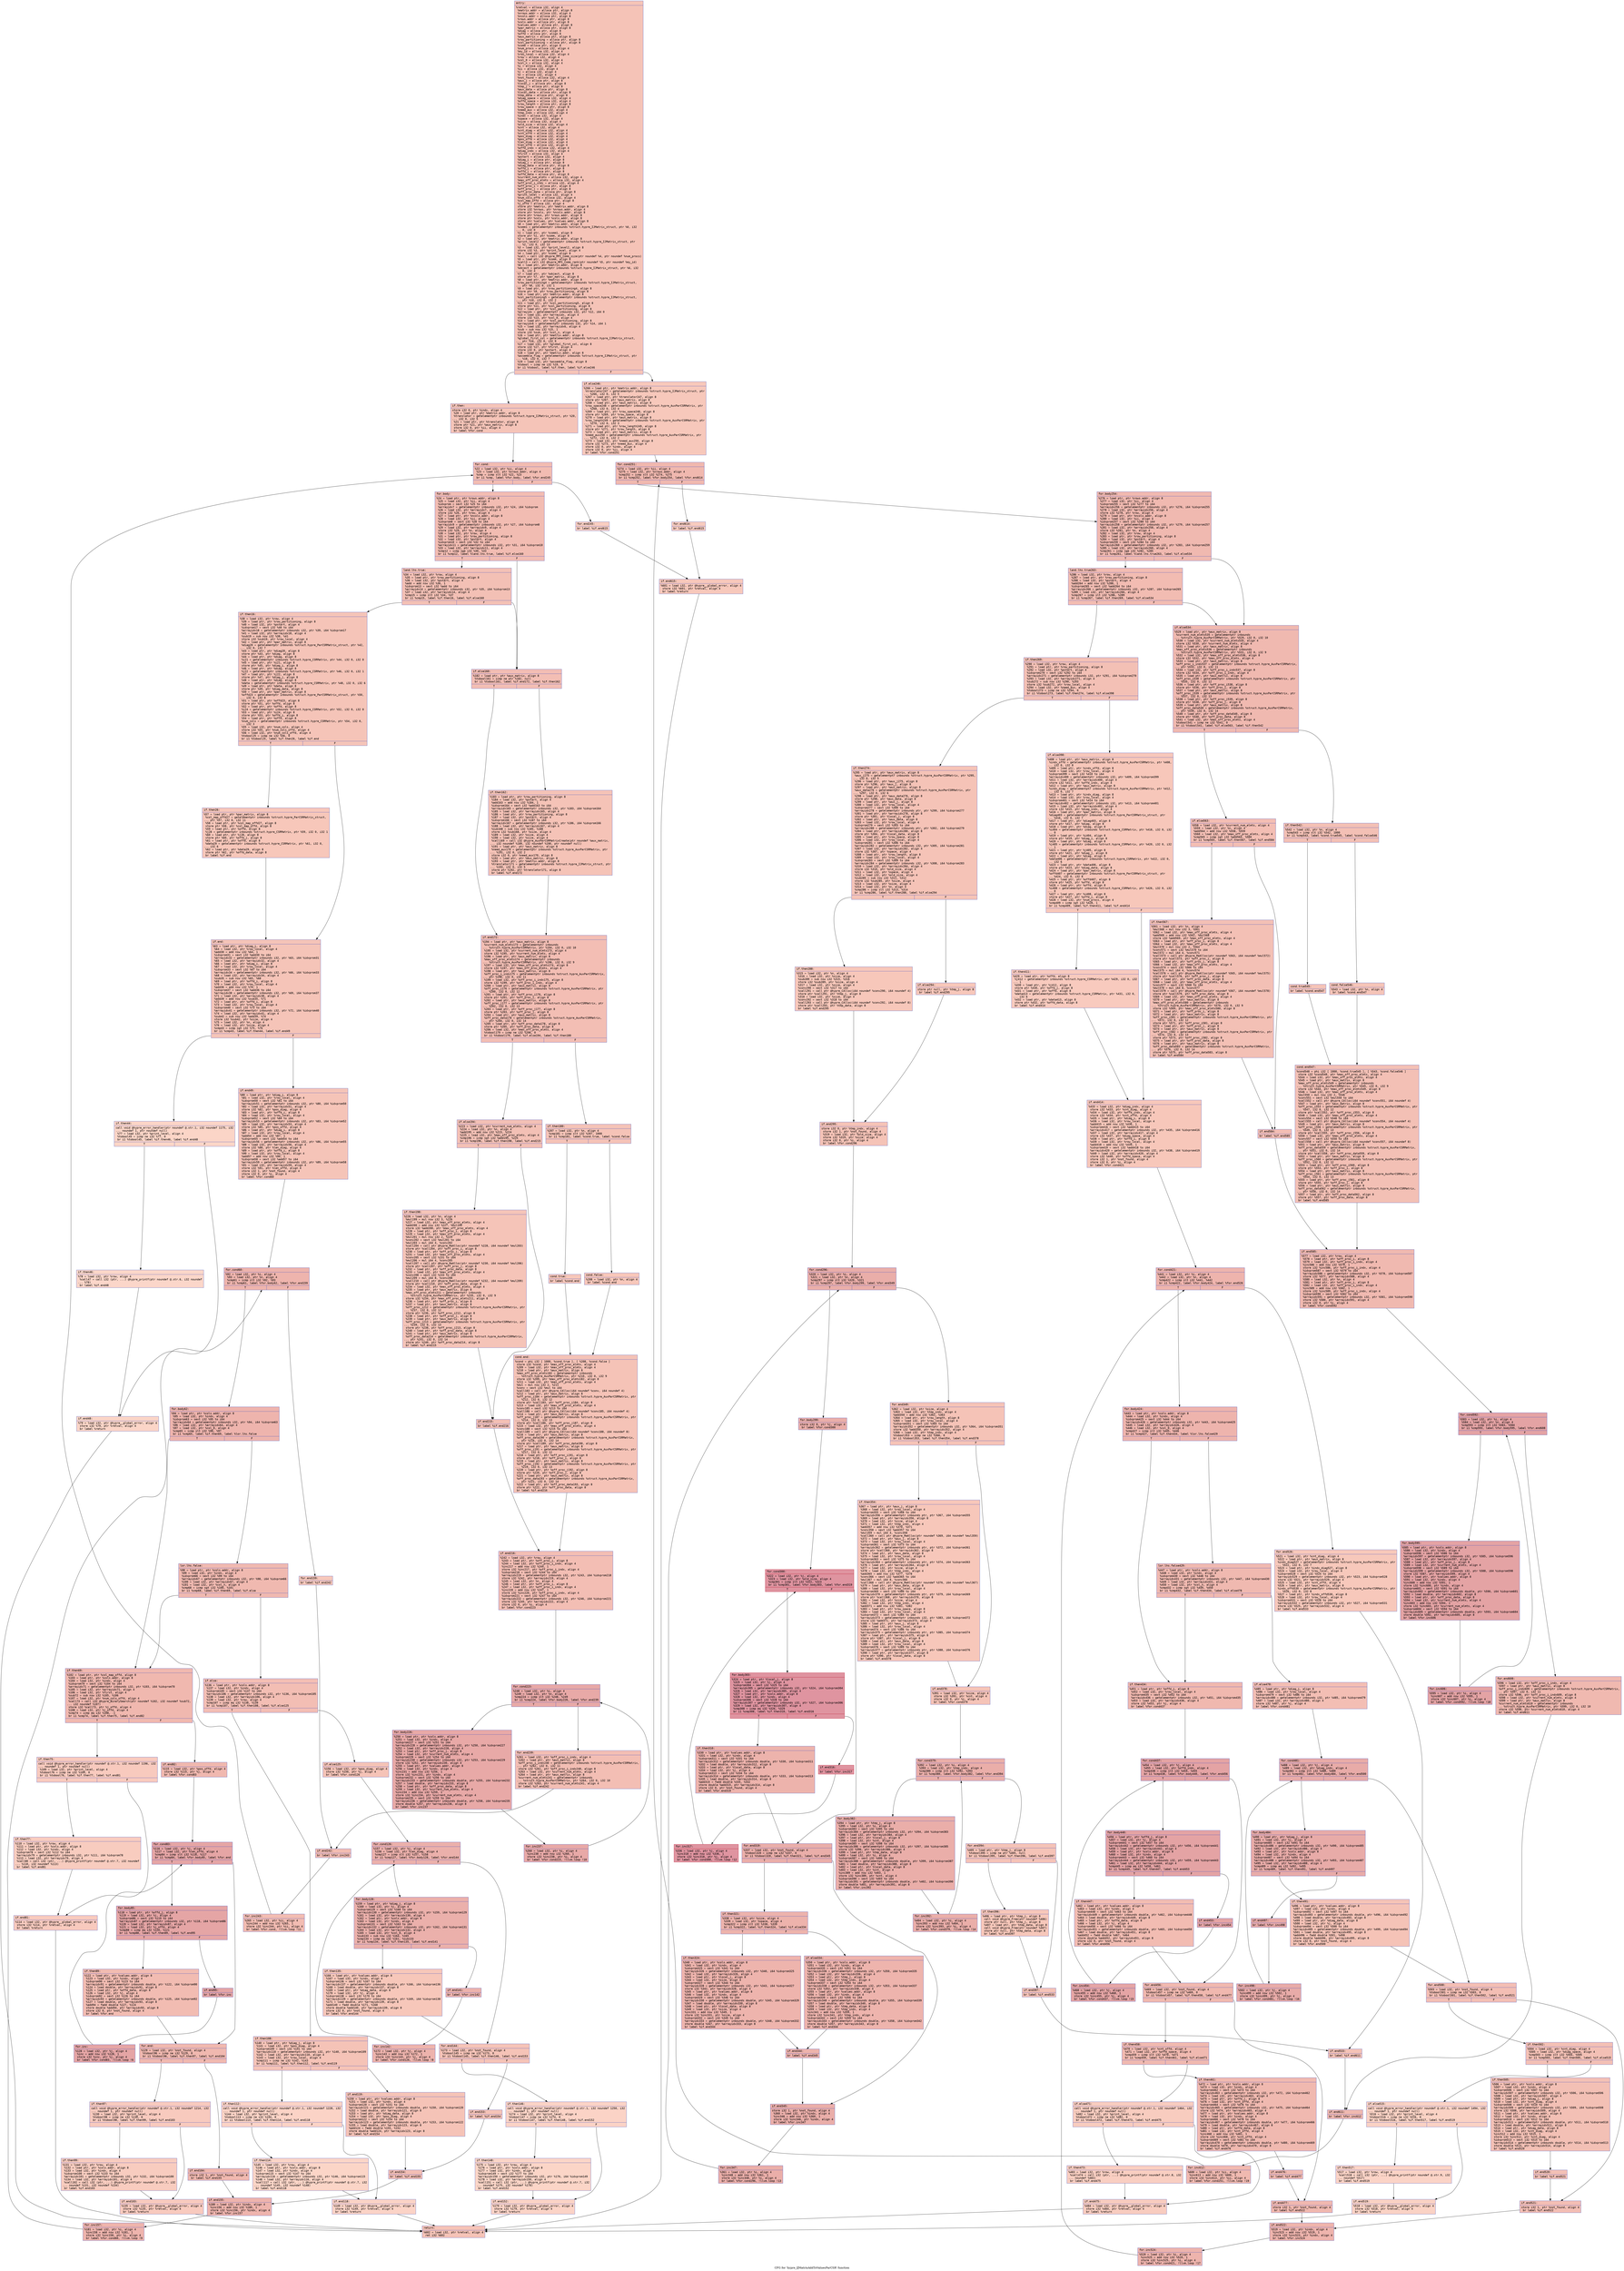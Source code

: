 digraph "CFG for 'hypre_IJMatrixAddToValuesParCSR' function" {
	label="CFG for 'hypre_IJMatrixAddToValuesParCSR' function";

	Node0x5640832b9820 [shape=record,color="#3d50c3ff", style=filled, fillcolor="#e8765c70" fontname="Courier",label="{entry:\l|  %retval = alloca i32, align 4\l  %matrix.addr = alloca ptr, align 8\l  %nrows.addr = alloca i32, align 4\l  %ncols.addr = alloca ptr, align 8\l  %rows.addr = alloca ptr, align 8\l  %cols.addr = alloca ptr, align 8\l  %values.addr = alloca ptr, align 8\l  %par_matrix = alloca ptr, align 8\l  %diag = alloca ptr, align 8\l  %offd = alloca ptr, align 8\l  %aux_matrix = alloca ptr, align 8\l  %row_partitioning = alloca ptr, align 8\l  %col_partitioning = alloca ptr, align 8\l  %comm = alloca ptr, align 8\l  %num_procs = alloca i32, align 4\l  %my_id = alloca i32, align 4\l  %row_local = alloca i32, align 4\l  %row = alloca i32, align 4\l  %col_0 = alloca i32, align 4\l  %col_n = alloca i32, align 4\l  %i = alloca i32, align 4\l  %ii = alloca i32, align 4\l  %j = alloca i32, align 4\l  %n = alloca i32, align 4\l  %not_found = alloca i32, align 4\l  %aux_j = alloca ptr, align 8\l  %local_j = alloca ptr, align 8\l  %tmp_j = alloca ptr, align 8\l  %aux_data = alloca ptr, align 8\l  %local_data = alloca ptr, align 8\l  %tmp_data = alloca ptr, align 8\l  %diag_space = alloca i32, align 4\l  %offd_space = alloca i32, align 4\l  %row_length = alloca ptr, align 8\l  %row_space = alloca ptr, align 8\l  %need_aux = alloca i32, align 4\l  %tmp_indx = alloca i32, align 4\l  %indx = alloca i32, align 4\l  %space = alloca i32, align 4\l  %size = alloca i32, align 4\l  %old_size = alloca i32, align 4\l  %cnt = alloca i32, align 4\l  %cnt_diag = alloca i32, align 4\l  %cnt_offd = alloca i32, align 4\l  %pos_diag = alloca i32, align 4\l  %pos_offd = alloca i32, align 4\l  %len_diag = alloca i32, align 4\l  %len_offd = alloca i32, align 4\l  %offd_indx = alloca i32, align 4\l  %diag_indx = alloca i32, align 4\l  %first = alloca i32, align 4\l  %pstart = alloca i32, align 4\l  %diag_i = alloca ptr, align 8\l  %diag_j = alloca ptr, align 8\l  %diag_data = alloca ptr, align 8\l  %offd_i = alloca ptr, align 8\l  %offd_j = alloca ptr, align 8\l  %offd_data = alloca ptr, align 8\l  %current_num_elmts = alloca i32, align 4\l  %max_off_proc_elmts = alloca i32, align 4\l  %off_proc_i_indx = alloca i32, align 4\l  %off_proc_i = alloca ptr, align 8\l  %off_proc_j = alloca ptr, align 8\l  %off_proc_data = alloca ptr, align 8\l  %print_level = alloca i32, align 4\l  %num_cols_offd = alloca i32, align 4\l  %col_map_offd = alloca ptr, align 8\l  %j_offd = alloca i32, align 4\l  store ptr %matrix, ptr %matrix.addr, align 8\l  store i32 %nrows, ptr %nrows.addr, align 4\l  store ptr %ncols, ptr %ncols.addr, align 8\l  store ptr %rows, ptr %rows.addr, align 8\l  store ptr %cols, ptr %cols.addr, align 8\l  store ptr %values, ptr %values.addr, align 8\l  %0 = load ptr, ptr %matrix.addr, align 8\l  %comm1 = getelementptr inbounds %struct.hypre_IJMatrix_struct, ptr %0, i32\l... 0, i32 0\l  %1 = load ptr, ptr %comm1, align 8\l  store ptr %1, ptr %comm, align 8\l  %2 = load ptr, ptr %matrix.addr, align 8\l  %print_level2 = getelementptr inbounds %struct.hypre_IJMatrix_struct, ptr\l... %2, i32 0, i32 13\l  %3 = load i32, ptr %print_level2, align 8\l  store i32 %3, ptr %print_level, align 4\l  %4 = load ptr, ptr %comm, align 8\l  %call = call i32 @hypre_MPI_Comm_size(ptr noundef %4, ptr noundef %num_procs)\l  %5 = load ptr, ptr %comm, align 8\l  %call3 = call i32 @hypre_MPI_Comm_rank(ptr noundef %5, ptr noundef %my_id)\l  %6 = load ptr, ptr %matrix.addr, align 8\l  %object = getelementptr inbounds %struct.hypre_IJMatrix_struct, ptr %6, i32\l... 0, i32 4\l  %7 = load ptr, ptr %object, align 8\l  store ptr %7, ptr %par_matrix, align 8\l  %8 = load ptr, ptr %matrix.addr, align 8\l  %row_partitioning4 = getelementptr inbounds %struct.hypre_IJMatrix_struct,\l... ptr %8, i32 0, i32 1\l  %9 = load ptr, ptr %row_partitioning4, align 8\l  store ptr %9, ptr %row_partitioning, align 8\l  %10 = load ptr, ptr %matrix.addr, align 8\l  %col_partitioning5 = getelementptr inbounds %struct.hypre_IJMatrix_struct,\l... ptr %10, i32 0, i32 2\l  %11 = load ptr, ptr %col_partitioning5, align 8\l  store ptr %11, ptr %col_partitioning, align 8\l  %12 = load ptr, ptr %col_partitioning, align 8\l  %arrayidx = getelementptr inbounds i32, ptr %12, i64 0\l  %13 = load i32, ptr %arrayidx, align 4\l  store i32 %13, ptr %col_0, align 4\l  %14 = load ptr, ptr %col_partitioning, align 8\l  %arrayidx6 = getelementptr inbounds i32, ptr %14, i64 1\l  %15 = load i32, ptr %arrayidx6, align 4\l  %sub = sub nsw i32 %15, 1\l  store i32 %sub, ptr %col_n, align 4\l  %16 = load ptr, ptr %matrix.addr, align 8\l  %global_first_col = getelementptr inbounds %struct.hypre_IJMatrix_struct,\l... ptr %16, i32 0, i32 9\l  %17 = load i32, ptr %global_first_col, align 8\l  store i32 %17, ptr %first, align 4\l  store i32 0, ptr %pstart, align 4\l  %18 = load ptr, ptr %matrix.addr, align 8\l  %assemble_flag = getelementptr inbounds %struct.hypre_IJMatrix_struct, ptr\l... %18, i32 0, i32 7\l  %19 = load i32, ptr %assemble_flag, align 8\l  %tobool = icmp ne i32 %19, 0\l  br i1 %tobool, label %if.then, label %if.else246\l|{<s0>T|<s1>F}}"];
	Node0x5640832b9820:s0 -> Node0x5640832cd580[tooltip="entry -> if.then\nProbability 62.50%" ];
	Node0x5640832b9820:s1 -> Node0x5640832cd5f0[tooltip="entry -> if.else246\nProbability 37.50%" ];
	Node0x5640832cd580 [shape=record,color="#3d50c3ff", style=filled, fillcolor="#e97a5f70" fontname="Courier",label="{if.then:\l|  store i32 0, ptr %indx, align 4\l  %20 = load ptr, ptr %matrix.addr, align 8\l  %translator = getelementptr inbounds %struct.hypre_IJMatrix_struct, ptr %20,\l... i32 0, i32 5\l  %21 = load ptr, ptr %translator, align 8\l  store ptr %21, ptr %aux_matrix, align 8\l  store i32 0, ptr %ii, align 4\l  br label %for.cond\l}"];
	Node0x5640832cd580 -> Node0x5640832cdac0[tooltip="if.then -> for.cond\nProbability 100.00%" ];
	Node0x5640832cdac0 [shape=record,color="#3d50c3ff", style=filled, fillcolor="#e1675170" fontname="Courier",label="{for.cond:\l|  %22 = load i32, ptr %ii, align 4\l  %23 = load i32, ptr %nrows.addr, align 4\l  %cmp = icmp slt i32 %22, %23\l  br i1 %cmp, label %for.body, label %for.end245\l|{<s0>T|<s1>F}}"];
	Node0x5640832cdac0:s0 -> Node0x5640832cdd60[tooltip="for.cond -> for.body\nProbability 96.88%" ];
	Node0x5640832cdac0:s1 -> Node0x5640832cdde0[tooltip="for.cond -> for.end245\nProbability 3.12%" ];
	Node0x5640832cdd60 [shape=record,color="#3d50c3ff", style=filled, fillcolor="#e1675170" fontname="Courier",label="{for.body:\l|  %24 = load ptr, ptr %rows.addr, align 8\l  %25 = load i32, ptr %ii, align 4\l  %idxprom = sext i32 %25 to i64\l  %arrayidx7 = getelementptr inbounds i32, ptr %24, i64 %idxprom\l  %26 = load i32, ptr %arrayidx7, align 4\l  store i32 %26, ptr %row, align 4\l  %27 = load ptr, ptr %ncols.addr, align 8\l  %28 = load i32, ptr %ii, align 4\l  %idxprom8 = sext i32 %28 to i64\l  %arrayidx9 = getelementptr inbounds i32, ptr %27, i64 %idxprom8\l  %29 = load i32, ptr %arrayidx9, align 4\l  store i32 %29, ptr %n, align 4\l  %30 = load i32, ptr %row, align 4\l  %31 = load ptr, ptr %row_partitioning, align 8\l  %32 = load i32, ptr %pstart, align 4\l  %idxprom10 = sext i32 %32 to i64\l  %arrayidx11 = getelementptr inbounds i32, ptr %31, i64 %idxprom10\l  %33 = load i32, ptr %arrayidx11, align 4\l  %cmp12 = icmp sge i32 %30, %33\l  br i1 %cmp12, label %land.lhs.true, label %if.else160\l|{<s0>T|<s1>F}}"];
	Node0x5640832cdd60:s0 -> Node0x5640832cf050[tooltip="for.body -> land.lhs.true\nProbability 50.00%" ];
	Node0x5640832cdd60:s1 -> Node0x5640832cf0d0[tooltip="for.body -> if.else160\nProbability 50.00%" ];
	Node0x5640832cf050 [shape=record,color="#3d50c3ff", style=filled, fillcolor="#e5705870" fontname="Courier",label="{land.lhs.true:\l|  %34 = load i32, ptr %row, align 4\l  %35 = load ptr, ptr %row_partitioning, align 8\l  %36 = load i32, ptr %pstart, align 4\l  %add = add nsw i32 %36, 1\l  %idxprom13 = sext i32 %add to i64\l  %arrayidx14 = getelementptr inbounds i32, ptr %35, i64 %idxprom13\l  %37 = load i32, ptr %arrayidx14, align 4\l  %cmp15 = icmp slt i32 %34, %37\l  br i1 %cmp15, label %if.then16, label %if.else160\l|{<s0>T|<s1>F}}"];
	Node0x5640832cf050:s0 -> Node0x5640832cf6d0[tooltip="land.lhs.true -> if.then16\nProbability 50.00%" ];
	Node0x5640832cf050:s1 -> Node0x5640832cf0d0[tooltip="land.lhs.true -> if.else160\nProbability 50.00%" ];
	Node0x5640832cf6d0 [shape=record,color="#3d50c3ff", style=filled, fillcolor="#e97a5f70" fontname="Courier",label="{if.then16:\l|  %38 = load i32, ptr %row, align 4\l  %39 = load ptr, ptr %row_partitioning, align 8\l  %40 = load i32, ptr %pstart, align 4\l  %idxprom17 = sext i32 %40 to i64\l  %arrayidx18 = getelementptr inbounds i32, ptr %39, i64 %idxprom17\l  %41 = load i32, ptr %arrayidx18, align 4\l  %sub19 = sub nsw i32 %38, %41\l  store i32 %sub19, ptr %row_local, align 4\l  %42 = load ptr, ptr %par_matrix, align 8\l  %diag20 = getelementptr inbounds %struct.hypre_ParCSRMatrix_struct, ptr %42,\l... i32 0, i32 7\l  %43 = load ptr, ptr %diag20, align 8\l  store ptr %43, ptr %diag, align 8\l  %44 = load ptr, ptr %diag, align 8\l  %i21 = getelementptr inbounds %struct.hypre_CSRMatrix, ptr %44, i32 0, i32 0\l  %45 = load ptr, ptr %i21, align 8\l  store ptr %45, ptr %diag_i, align 8\l  %46 = load ptr, ptr %diag, align 8\l  %j22 = getelementptr inbounds %struct.hypre_CSRMatrix, ptr %46, i32 0, i32 1\l  %47 = load ptr, ptr %j22, align 8\l  store ptr %47, ptr %diag_j, align 8\l  %48 = load ptr, ptr %diag, align 8\l  %data = getelementptr inbounds %struct.hypre_CSRMatrix, ptr %48, i32 0, i32 6\l  %49 = load ptr, ptr %data, align 8\l  store ptr %49, ptr %diag_data, align 8\l  %50 = load ptr, ptr %par_matrix, align 8\l  %offd23 = getelementptr inbounds %struct.hypre_ParCSRMatrix_struct, ptr %50,\l... i32 0, i32 8\l  %51 = load ptr, ptr %offd23, align 8\l  store ptr %51, ptr %offd, align 8\l  %52 = load ptr, ptr %offd, align 8\l  %i24 = getelementptr inbounds %struct.hypre_CSRMatrix, ptr %52, i32 0, i32 0\l  %53 = load ptr, ptr %i24, align 8\l  store ptr %53, ptr %offd_i, align 8\l  %54 = load ptr, ptr %offd, align 8\l  %num_cols = getelementptr inbounds %struct.hypre_CSRMatrix, ptr %54, i32 0,\l... i32 3\l  %55 = load i32, ptr %num_cols, align 4\l  store i32 %55, ptr %num_cols_offd, align 4\l  %56 = load i32, ptr %num_cols_offd, align 4\l  %tobool25 = icmp ne i32 %56, 0\l  br i1 %tobool25, label %if.then26, label %if.end\l|{<s0>T|<s1>F}}"];
	Node0x5640832cf6d0:s0 -> Node0x5640832d17a0[tooltip="if.then16 -> if.then26\nProbability 62.50%" ];
	Node0x5640832cf6d0:s1 -> Node0x5640832d1820[tooltip="if.then16 -> if.end\nProbability 37.50%" ];
	Node0x5640832d17a0 [shape=record,color="#3d50c3ff", style=filled, fillcolor="#ec7f6370" fontname="Courier",label="{if.then26:\l|  %57 = load ptr, ptr %par_matrix, align 8\l  %col_map_offd27 = getelementptr inbounds %struct.hypre_ParCSRMatrix_struct,\l... ptr %57, i32 0, i32 11\l  %58 = load ptr, ptr %col_map_offd27, align 8\l  store ptr %58, ptr %col_map_offd, align 8\l  %59 = load ptr, ptr %offd, align 8\l  %j28 = getelementptr inbounds %struct.hypre_CSRMatrix, ptr %59, i32 0, i32 1\l  %60 = load ptr, ptr %j28, align 8\l  store ptr %60, ptr %offd_j, align 8\l  %61 = load ptr, ptr %offd, align 8\l  %data29 = getelementptr inbounds %struct.hypre_CSRMatrix, ptr %61, i32 0,\l... i32 6\l  %62 = load ptr, ptr %data29, align 8\l  store ptr %62, ptr %offd_data, align 8\l  br label %if.end\l}"];
	Node0x5640832d17a0 -> Node0x5640832d1820[tooltip="if.then26 -> if.end\nProbability 100.00%" ];
	Node0x5640832d1820 [shape=record,color="#3d50c3ff", style=filled, fillcolor="#e97a5f70" fontname="Courier",label="{if.end:\l|  %63 = load ptr, ptr %diag_i, align 8\l  %64 = load i32, ptr %row_local, align 4\l  %add30 = add nsw i32 %64, 1\l  %idxprom31 = sext i32 %add30 to i64\l  %arrayidx32 = getelementptr inbounds i32, ptr %63, i64 %idxprom31\l  %65 = load i32, ptr %arrayidx32, align 4\l  %66 = load ptr, ptr %diag_i, align 8\l  %67 = load i32, ptr %row_local, align 4\l  %idxprom33 = sext i32 %67 to i64\l  %arrayidx34 = getelementptr inbounds i32, ptr %66, i64 %idxprom33\l  %68 = load i32, ptr %arrayidx34, align 4\l  %sub35 = sub nsw i32 %65, %68\l  %69 = load ptr, ptr %offd_i, align 8\l  %70 = load i32, ptr %row_local, align 4\l  %add36 = add nsw i32 %70, 1\l  %idxprom37 = sext i32 %add36 to i64\l  %arrayidx38 = getelementptr inbounds i32, ptr %69, i64 %idxprom37\l  %71 = load i32, ptr %arrayidx38, align 4\l  %add39 = add nsw i32 %sub35, %71\l  %72 = load ptr, ptr %offd_i, align 8\l  %73 = load i32, ptr %row_local, align 4\l  %idxprom40 = sext i32 %73 to i64\l  %arrayidx41 = getelementptr inbounds i32, ptr %72, i64 %idxprom40\l  %74 = load i32, ptr %arrayidx41, align 4\l  %sub42 = sub nsw i32 %add39, %74\l  store i32 %sub42, ptr %size, align 4\l  %75 = load i32, ptr %n, align 4\l  %76 = load i32, ptr %size, align 4\l  %cmp43 = icmp sgt i32 %75, %76\l  br i1 %cmp43, label %if.then44, label %if.end49\l|{<s0>T|<s1>F}}"];
	Node0x5640832d1820:s0 -> Node0x5640832d32c0[tooltip="if.end -> if.then44\nProbability 3.12%" ];
	Node0x5640832d1820:s1 -> Node0x5640832d3340[tooltip="if.end -> if.end49\nProbability 96.88%" ];
	Node0x5640832d32c0 [shape=record,color="#3d50c3ff", style=filled, fillcolor="#f5a08170" fontname="Courier",label="{if.then44:\l|  call void @hypre_error_handler(ptr noundef @.str.1, i32 noundef 1175, i32\l... noundef 1, ptr noundef null)\l  %77 = load i32, ptr %print_level, align 4\l  %tobool45 = icmp ne i32 %77, 0\l  br i1 %tobool45, label %if.then46, label %if.end48\l|{<s0>T|<s1>F}}"];
	Node0x5640832d32c0:s0 -> Node0x5640832d37a0[tooltip="if.then44 -> if.then46\nProbability 62.50%" ];
	Node0x5640832d32c0:s1 -> Node0x5640832d37f0[tooltip="if.then44 -> if.end48\nProbability 37.50%" ];
	Node0x5640832d37a0 [shape=record,color="#3d50c3ff", style=filled, fillcolor="#f6a38570" fontname="Courier",label="{if.then46:\l|  %78 = load i32, ptr %row, align 4\l  %call47 = call i32 (ptr, ...) @hypre_printf(ptr noundef @.str.6, i32 noundef\l... %78)\l  br label %if.end48\l}"];
	Node0x5640832d37a0 -> Node0x5640832d37f0[tooltip="if.then46 -> if.end48\nProbability 100.00%" ];
	Node0x5640832d37f0 [shape=record,color="#3d50c3ff", style=filled, fillcolor="#f5a08170" fontname="Courier",label="{if.end48:\l|  %79 = load i32, ptr @hypre__global_error, align 4\l  store i32 %79, ptr %retval, align 4\l  br label %return\l}"];
	Node0x5640832d37f0 -> Node0x5640832d3ca0[tooltip="if.end48 -> return\nProbability 100.00%" ];
	Node0x5640832d3340 [shape=record,color="#3d50c3ff", style=filled, fillcolor="#e97a5f70" fontname="Courier",label="{if.end49:\l|  %80 = load ptr, ptr %diag_i, align 8\l  %81 = load i32, ptr %row_local, align 4\l  %idxprom50 = sext i32 %81 to i64\l  %arrayidx51 = getelementptr inbounds i32, ptr %80, i64 %idxprom50\l  %82 = load i32, ptr %arrayidx51, align 4\l  store i32 %82, ptr %pos_diag, align 4\l  %83 = load ptr, ptr %offd_i, align 8\l  %84 = load i32, ptr %row_local, align 4\l  %idxprom52 = sext i32 %84 to i64\l  %arrayidx53 = getelementptr inbounds i32, ptr %83, i64 %idxprom52\l  %85 = load i32, ptr %arrayidx53, align 4\l  store i32 %85, ptr %pos_offd, align 4\l  %86 = load ptr, ptr %diag_i, align 8\l  %87 = load i32, ptr %row_local, align 4\l  %add54 = add nsw i32 %87, 1\l  %idxprom55 = sext i32 %add54 to i64\l  %arrayidx56 = getelementptr inbounds i32, ptr %86, i64 %idxprom55\l  %88 = load i32, ptr %arrayidx56, align 4\l  store i32 %88, ptr %len_diag, align 4\l  %89 = load ptr, ptr %offd_i, align 8\l  %90 = load i32, ptr %row_local, align 4\l  %add57 = add nsw i32 %90, 1\l  %idxprom58 = sext i32 %add57 to i64\l  %arrayidx59 = getelementptr inbounds i32, ptr %89, i64 %idxprom58\l  %91 = load i32, ptr %arrayidx59, align 4\l  store i32 %91, ptr %len_offd, align 4\l  store i32 1, ptr %not_found, align 4\l  store i32 0, ptr %i, align 4\l  br label %for.cond60\l}"];
	Node0x5640832d3340 -> Node0x5640832d4de0[tooltip="if.end49 -> for.cond60\nProbability 100.00%" ];
	Node0x5640832d4de0 [shape=record,color="#3d50c3ff", style=filled, fillcolor="#d8564670" fontname="Courier",label="{for.cond60:\l|  %92 = load i32, ptr %i, align 4\l  %93 = load i32, ptr %n, align 4\l  %cmp61 = icmp slt i32 %92, %93\l  br i1 %cmp61, label %for.body62, label %for.end159\l|{<s0>T|<s1>F}}"];
	Node0x5640832d4de0:s0 -> Node0x5640832d5080[tooltip="for.cond60 -> for.body62\nProbability 96.88%" ];
	Node0x5640832d4de0:s1 -> Node0x5640832d5100[tooltip="for.cond60 -> for.end159\nProbability 3.12%" ];
	Node0x5640832d5080 [shape=record,color="#3d50c3ff", style=filled, fillcolor="#d8564670" fontname="Courier",label="{for.body62:\l|  %94 = load ptr, ptr %cols.addr, align 8\l  %95 = load i32, ptr %indx, align 4\l  %idxprom63 = sext i32 %95 to i64\l  %arrayidx64 = getelementptr inbounds i32, ptr %94, i64 %idxprom63\l  %96 = load i32, ptr %arrayidx64, align 4\l  %97 = load i32, ptr %col_0, align 4\l  %cmp65 = icmp slt i32 %96, %97\l  br i1 %cmp65, label %if.then69, label %lor.lhs.false\l|{<s0>T|<s1>F}}"];
	Node0x5640832d5080:s0 -> Node0x5640832d06c0[tooltip="for.body62 -> if.then69\nProbability 50.00%" ];
	Node0x5640832d5080:s1 -> Node0x5640832d0740[tooltip="for.body62 -> lor.lhs.false\nProbability 50.00%" ];
	Node0x5640832d0740 [shape=record,color="#3d50c3ff", style=filled, fillcolor="#de614d70" fontname="Courier",label="{lor.lhs.false:\l|  %98 = load ptr, ptr %cols.addr, align 8\l  %99 = load i32, ptr %indx, align 4\l  %idxprom66 = sext i32 %99 to i64\l  %arrayidx67 = getelementptr inbounds i32, ptr %98, i64 %idxprom66\l  %100 = load i32, ptr %arrayidx67, align 4\l  %101 = load i32, ptr %col_n, align 4\l  %cmp68 = icmp sgt i32 %100, %101\l  br i1 %cmp68, label %if.then69, label %if.else\l|{<s0>T|<s1>F}}"];
	Node0x5640832d0740:s0 -> Node0x5640832d06c0[tooltip="lor.lhs.false -> if.then69\nProbability 50.00%" ];
	Node0x5640832d0740:s1 -> Node0x564083287d50[tooltip="lor.lhs.false -> if.else\nProbability 50.00%" ];
	Node0x5640832d06c0 [shape=record,color="#3d50c3ff", style=filled, fillcolor="#dc5d4a70" fontname="Courier",label="{if.then69:\l|  %102 = load ptr, ptr %col_map_offd, align 8\l  %103 = load ptr, ptr %cols.addr, align 8\l  %104 = load i32, ptr %indx, align 4\l  %idxprom70 = sext i32 %104 to i64\l  %arrayidx71 = getelementptr inbounds i32, ptr %103, i64 %idxprom70\l  %105 = load i32, ptr %arrayidx71, align 4\l  %106 = load i32, ptr %first, align 4\l  %sub72 = sub nsw i32 %105, %106\l  %107 = load i32, ptr %num_cols_offd, align 4\l  %call73 = call i32 @hypre_BinarySearch(ptr noundef %102, i32 noundef %sub72,\l... i32 noundef %107)\l  store i32 %call73, ptr %j_offd, align 4\l  %108 = load i32, ptr %j_offd, align 4\l  %cmp74 = icmp eq i32 %108, -1\l  br i1 %cmp74, label %if.then75, label %if.end82\l|{<s0>T|<s1>F}}"];
	Node0x5640832d06c0:s0 -> Node0x5640832885c0[tooltip="if.then69 -> if.then75\nProbability 3.12%" ];
	Node0x5640832d06c0:s1 -> Node0x564083288610[tooltip="if.then69 -> if.end82\nProbability 96.88%" ];
	Node0x5640832885c0 [shape=record,color="#3d50c3ff", style=filled, fillcolor="#ef886b70" fontname="Courier",label="{if.then75:\l|  call void @hypre_error_handler(ptr noundef @.str.1, i32 noundef 1196, i32\l... noundef 1, ptr noundef null)\l  %109 = load i32, ptr %print_level, align 4\l  %tobool76 = icmp ne i32 %109, 0\l  br i1 %tobool76, label %if.then77, label %if.end81\l|{<s0>T|<s1>F}}"];
	Node0x5640832885c0:s0 -> Node0x564083288aa0[tooltip="if.then75 -> if.then77\nProbability 62.50%" ];
	Node0x5640832885c0:s1 -> Node0x564083288af0[tooltip="if.then75 -> if.end81\nProbability 37.50%" ];
	Node0x564083288aa0 [shape=record,color="#3d50c3ff", style=filled, fillcolor="#f08b6e70" fontname="Courier",label="{if.then77:\l|  %110 = load i32, ptr %row, align 4\l  %111 = load ptr, ptr %cols.addr, align 8\l  %112 = load i32, ptr %indx, align 4\l  %idxprom78 = sext i32 %112 to i64\l  %arrayidx79 = getelementptr inbounds i32, ptr %111, i64 %idxprom78\l  %113 = load i32, ptr %arrayidx79, align 4\l  %call80 = call i32 (ptr, ...) @hypre_printf(ptr noundef @.str.7, i32 noundef\l... %110, i32 noundef %113)\l  br label %if.end81\l}"];
	Node0x564083288aa0 -> Node0x564083288af0[tooltip="if.then77 -> if.end81\nProbability 100.00%" ];
	Node0x564083288af0 [shape=record,color="#3d50c3ff", style=filled, fillcolor="#ef886b70" fontname="Courier",label="{if.end81:\l|  %114 = load i32, ptr @hypre__global_error, align 4\l  store i32 %114, ptr %retval, align 4\l  br label %return\l}"];
	Node0x564083288af0 -> Node0x5640832d3ca0[tooltip="if.end81 -> return\nProbability 100.00%" ];
	Node0x564083288610 [shape=record,color="#3d50c3ff", style=filled, fillcolor="#dc5d4a70" fontname="Courier",label="{if.end82:\l|  %115 = load i32, ptr %pos_offd, align 4\l  store i32 %115, ptr %j, align 4\l  br label %for.cond83\l}"];
	Node0x564083288610 -> Node0x5640832893c0[tooltip="if.end82 -> for.cond83\nProbability 100.00%" ];
	Node0x5640832893c0 [shape=record,color="#3d50c3ff", style=filled, fillcolor="#c5333470" fontname="Courier",label="{for.cond83:\l|  %116 = load i32, ptr %j, align 4\l  %117 = load i32, ptr %len_offd, align 4\l  %cmp84 = icmp slt i32 %116, %117\l  br i1 %cmp84, label %for.body85, label %for.end\l|{<s0>T|<s1>F}}"];
	Node0x5640832893c0:s0 -> Node0x564083289610[tooltip="for.cond83 -> for.body85\nProbability 96.88%" ];
	Node0x5640832893c0:s1 -> Node0x564083289660[tooltip="for.cond83 -> for.end\nProbability 3.12%" ];
	Node0x564083289610 [shape=record,color="#3d50c3ff", style=filled, fillcolor="#c5333470" fontname="Courier",label="{for.body85:\l|  %118 = load ptr, ptr %offd_j, align 8\l  %119 = load i32, ptr %j, align 4\l  %idxprom86 = sext i32 %119 to i64\l  %arrayidx87 = getelementptr inbounds i32, ptr %118, i64 %idxprom86\l  %120 = load i32, ptr %arrayidx87, align 4\l  %121 = load i32, ptr %j_offd, align 4\l  %cmp88 = icmp eq i32 %120, %121\l  br i1 %cmp88, label %if.then89, label %if.end95\l|{<s0>T|<s1>F}}"];
	Node0x564083289610:s0 -> Node0x564083289ba0[tooltip="for.body85 -> if.then89\nProbability 3.12%" ];
	Node0x564083289610:s1 -> Node0x564083289c20[tooltip="for.body85 -> if.end95\nProbability 96.88%" ];
	Node0x564083289ba0 [shape=record,color="#3d50c3ff", style=filled, fillcolor="#e1675170" fontname="Courier",label="{if.then89:\l|  %122 = load ptr, ptr %values.addr, align 8\l  %123 = load i32, ptr %indx, align 4\l  %idxprom90 = sext i32 %123 to i64\l  %arrayidx91 = getelementptr inbounds double, ptr %122, i64 %idxprom90\l  %124 = load double, ptr %arrayidx91, align 8\l  %125 = load ptr, ptr %offd_data, align 8\l  %126 = load i32, ptr %j, align 4\l  %idxprom92 = sext i32 %126 to i64\l  %arrayidx93 = getelementptr inbounds double, ptr %125, i64 %idxprom92\l  %127 = load double, ptr %arrayidx93, align 8\l  %add94 = fadd double %127, %124\l  store double %add94, ptr %arrayidx93, align 8\l  store i32 0, ptr %not_found, align 4\l  br label %for.end\l}"];
	Node0x564083289ba0 -> Node0x564083289660[tooltip="if.then89 -> for.end\nProbability 100.00%" ];
	Node0x564083289c20 [shape=record,color="#3d50c3ff", style=filled, fillcolor="#c5333470" fontname="Courier",label="{if.end95:\l|  br label %for.inc\l}"];
	Node0x564083289c20 -> Node0x5640832ce740[tooltip="if.end95 -> for.inc\nProbability 100.00%" ];
	Node0x5640832ce740 [shape=record,color="#3d50c3ff", style=filled, fillcolor="#c5333470" fontname="Courier",label="{for.inc:\l|  %128 = load i32, ptr %j, align 4\l  %inc = add nsw i32 %128, 1\l  store i32 %inc, ptr %j, align 4\l  br label %for.cond83, !llvm.loop !6\l}"];
	Node0x5640832ce740 -> Node0x5640832893c0[tooltip="for.inc -> for.cond83\nProbability 100.00%" ];
	Node0x564083289660 [shape=record,color="#3d50c3ff", style=filled, fillcolor="#dc5d4a70" fontname="Courier",label="{for.end:\l|  %129 = load i32, ptr %not_found, align 4\l  %tobool96 = icmp ne i32 %129, 0\l  br i1 %tobool96, label %if.then97, label %if.end104\l|{<s0>T|<s1>F}}"];
	Node0x564083289660:s0 -> Node0x5640832cecb0[tooltip="for.end -> if.then97\nProbability 3.12%" ];
	Node0x564083289660:s1 -> Node0x5640832ced30[tooltip="for.end -> if.end104\nProbability 96.88%" ];
	Node0x5640832cecb0 [shape=record,color="#3d50c3ff", style=filled, fillcolor="#ef886b70" fontname="Courier",label="{if.then97:\l|  call void @hypre_error_handler(ptr noundef @.str.1, i32 noundef 1214, i32\l... noundef 1, ptr noundef null)\l  %130 = load i32, ptr %print_level, align 4\l  %tobool98 = icmp ne i32 %130, 0\l  br i1 %tobool98, label %if.then99, label %if.end103\l|{<s0>T|<s1>F}}"];
	Node0x5640832cecb0:s0 -> Node0x56408328bbf0[tooltip="if.then97 -> if.then99\nProbability 62.50%" ];
	Node0x5640832cecb0:s1 -> Node0x56408328bc40[tooltip="if.then97 -> if.end103\nProbability 37.50%" ];
	Node0x56408328bbf0 [shape=record,color="#3d50c3ff", style=filled, fillcolor="#f08b6e70" fontname="Courier",label="{if.then99:\l|  %131 = load i32, ptr %row, align 4\l  %132 = load ptr, ptr %cols.addr, align 8\l  %133 = load i32, ptr %indx, align 4\l  %idxprom100 = sext i32 %133 to i64\l  %arrayidx101 = getelementptr inbounds i32, ptr %132, i64 %idxprom100\l  %134 = load i32, ptr %arrayidx101, align 4\l  %call102 = call i32 (ptr, ...) @hypre_printf(ptr noundef @.str.7, i32\l... noundef %131, i32 noundef %134)\l  br label %if.end103\l}"];
	Node0x56408328bbf0 -> Node0x56408328bc40[tooltip="if.then99 -> if.end103\nProbability 100.00%" ];
	Node0x56408328bc40 [shape=record,color="#3d50c3ff", style=filled, fillcolor="#ef886b70" fontname="Courier",label="{if.end103:\l|  %135 = load i32, ptr @hypre__global_error, align 4\l  store i32 %135, ptr %retval, align 4\l  br label %return\l}"];
	Node0x56408328bc40 -> Node0x5640832d3ca0[tooltip="if.end103 -> return\nProbability 100.00%" ];
	Node0x5640832ced30 [shape=record,color="#3d50c3ff", style=filled, fillcolor="#dc5d4a70" fontname="Courier",label="{if.end104:\l|  store i32 1, ptr %not_found, align 4\l  br label %if.end155\l}"];
	Node0x5640832ced30 -> Node0x56408328c510[tooltip="if.end104 -> if.end155\nProbability 100.00%" ];
	Node0x564083287d50 [shape=record,color="#3d50c3ff", style=filled, fillcolor="#e36c5570" fontname="Courier",label="{if.else:\l|  %136 = load ptr, ptr %cols.addr, align 8\l  %137 = load i32, ptr %indx, align 4\l  %idxprom105 = sext i32 %137 to i64\l  %arrayidx106 = getelementptr inbounds i32, ptr %136, i64 %idxprom105\l  %138 = load i32, ptr %arrayidx106, align 4\l  %139 = load i32, ptr %row, align 4\l  %cmp107 = icmp eq i32 %138, %139\l  br i1 %cmp107, label %if.then108, label %if.else125\l|{<s0>T|<s1>F}}"];
	Node0x564083287d50:s0 -> Node0x56408328c9a0[tooltip="if.else -> if.then108\nProbability 50.00%" ];
	Node0x564083287d50:s1 -> Node0x56408328ca20[tooltip="if.else -> if.else125\nProbability 50.00%" ];
	Node0x56408328c9a0 [shape=record,color="#3d50c3ff", style=filled, fillcolor="#e8765c70" fontname="Courier",label="{if.then108:\l|  %140 = load ptr, ptr %diag_j, align 8\l  %141 = load i32, ptr %pos_diag, align 4\l  %idxprom109 = sext i32 %141 to i64\l  %arrayidx110 = getelementptr inbounds i32, ptr %140, i64 %idxprom109\l  %142 = load i32, ptr %arrayidx110, align 4\l  %143 = load i32, ptr %row_local, align 4\l  %cmp111 = icmp ne i32 %142, %143\l  br i1 %cmp111, label %if.then112, label %if.end119\l|{<s0>T|<s1>F}}"];
	Node0x56408328c9a0:s0 -> Node0x56408328cf70[tooltip="if.then108 -> if.then112\nProbability 3.12%" ];
	Node0x56408328c9a0:s1 -> Node0x56408328cff0[tooltip="if.then108 -> if.end119\nProbability 96.88%" ];
	Node0x56408328cf70 [shape=record,color="#3d50c3ff", style=filled, fillcolor="#f59c7d70" fontname="Courier",label="{if.then112:\l|  call void @hypre_error_handler(ptr noundef @.str.1, i32 noundef 1228, i32\l... noundef 1, ptr noundef null)\l  %144 = load i32, ptr %print_level, align 4\l  %tobool113 = icmp ne i32 %144, 0\l  br i1 %tobool113, label %if.then114, label %if.end118\l|{<s0>T|<s1>F}}"];
	Node0x56408328cf70:s0 -> Node0x56408328d450[tooltip="if.then112 -> if.then114\nProbability 62.50%" ];
	Node0x56408328cf70:s1 -> Node0x56408328d4a0[tooltip="if.then112 -> if.end118\nProbability 37.50%" ];
	Node0x56408328d450 [shape=record,color="#3d50c3ff", style=filled, fillcolor="#f5a08170" fontname="Courier",label="{if.then114:\l|  %145 = load i32, ptr %row, align 4\l  %146 = load ptr, ptr %cols.addr, align 8\l  %147 = load i32, ptr %indx, align 4\l  %idxprom115 = sext i32 %147 to i64\l  %arrayidx116 = getelementptr inbounds i32, ptr %146, i64 %idxprom115\l  %148 = load i32, ptr %arrayidx116, align 4\l  %call117 = call i32 (ptr, ...) @hypre_printf(ptr noundef @.str.7, i32\l... noundef %145, i32 noundef %148)\l  br label %if.end118\l}"];
	Node0x56408328d450 -> Node0x56408328d4a0[tooltip="if.then114 -> if.end118\nProbability 100.00%" ];
	Node0x56408328d4a0 [shape=record,color="#3d50c3ff", style=filled, fillcolor="#f59c7d70" fontname="Courier",label="{if.end118:\l|  %149 = load i32, ptr @hypre__global_error, align 4\l  store i32 %149, ptr %retval, align 4\l  br label %return\l}"];
	Node0x56408328d4a0 -> Node0x5640832d3ca0[tooltip="if.end118 -> return\nProbability 100.00%" ];
	Node0x56408328cff0 [shape=record,color="#3d50c3ff", style=filled, fillcolor="#e8765c70" fontname="Courier",label="{if.end119:\l|  %150 = load ptr, ptr %values.addr, align 8\l  %151 = load i32, ptr %indx, align 4\l  %idxprom120 = sext i32 %151 to i64\l  %arrayidx121 = getelementptr inbounds double, ptr %150, i64 %idxprom120\l  %152 = load double, ptr %arrayidx121, align 8\l  %153 = load ptr, ptr %diag_data, align 8\l  %154 = load i32, ptr %pos_diag, align 4\l  %idxprom122 = sext i32 %154 to i64\l  %arrayidx123 = getelementptr inbounds double, ptr %153, i64 %idxprom122\l  %155 = load double, ptr %arrayidx123, align 8\l  %add124 = fadd double %155, %152\l  store double %add124, ptr %arrayidx123, align 8\l  br label %if.end154\l}"];
	Node0x56408328cff0 -> Node0x56408328e3e0[tooltip="if.end119 -> if.end154\nProbability 100.00%" ];
	Node0x56408328ca20 [shape=record,color="#3d50c3ff", style=filled, fillcolor="#e8765c70" fontname="Courier",label="{if.else125:\l|  %156 = load i32, ptr %pos_diag, align 4\l  store i32 %156, ptr %j, align 4\l  br label %for.cond126\l}"];
	Node0x56408328ca20 -> Node0x56408328e5f0[tooltip="if.else125 -> for.cond126\nProbability 100.00%" ];
	Node0x56408328e5f0 [shape=record,color="#3d50c3ff", style=filled, fillcolor="#d24b4070" fontname="Courier",label="{for.cond126:\l|  %157 = load i32, ptr %j, align 4\l  %158 = load i32, ptr %len_diag, align 4\l  %cmp127 = icmp slt i32 %157, %158\l  br i1 %cmp127, label %for.body128, label %for.end144\l|{<s0>T|<s1>F}}"];
	Node0x56408328e5f0:s0 -> Node0x56408328e890[tooltip="for.cond126 -> for.body128\nProbability 96.88%" ];
	Node0x56408328e5f0:s1 -> Node0x56408328e910[tooltip="for.cond126 -> for.end144\nProbability 3.12%" ];
	Node0x56408328e890 [shape=record,color="#3d50c3ff", style=filled, fillcolor="#d24b4070" fontname="Courier",label="{for.body128:\l|  %159 = load ptr, ptr %diag_j, align 8\l  %160 = load i32, ptr %j, align 4\l  %idxprom129 = sext i32 %160 to i64\l  %arrayidx130 = getelementptr inbounds i32, ptr %159, i64 %idxprom129\l  %161 = load i32, ptr %arrayidx130, align 4\l  %162 = load ptr, ptr %cols.addr, align 8\l  %163 = load i32, ptr %indx, align 4\l  %idxprom131 = sext i32 %163 to i64\l  %arrayidx132 = getelementptr inbounds i32, ptr %162, i64 %idxprom131\l  %164 = load i32, ptr %arrayidx132, align 4\l  %165 = load i32, ptr %col_0, align 4\l  %sub133 = sub nsw i32 %164, %165\l  %cmp134 = icmp eq i32 %161, %sub133\l  br i1 %cmp134, label %if.then135, label %if.end141\l|{<s0>T|<s1>F}}"];
	Node0x56408328e890:s0 -> Node0x56408328f200[tooltip="for.body128 -> if.then135\nProbability 3.12%" ];
	Node0x56408328e890:s1 -> Node0x56408328f280[tooltip="for.body128 -> if.end141\nProbability 96.88%" ];
	Node0x56408328f200 [shape=record,color="#3d50c3ff", style=filled, fillcolor="#ec7f6370" fontname="Courier",label="{if.then135:\l|  %166 = load ptr, ptr %values.addr, align 8\l  %167 = load i32, ptr %indx, align 4\l  %idxprom136 = sext i32 %167 to i64\l  %arrayidx137 = getelementptr inbounds double, ptr %166, i64 %idxprom136\l  %168 = load double, ptr %arrayidx137, align 8\l  %169 = load ptr, ptr %diag_data, align 8\l  %170 = load i32, ptr %j, align 4\l  %idxprom138 = sext i32 %170 to i64\l  %arrayidx139 = getelementptr inbounds double, ptr %169, i64 %idxprom138\l  %171 = load double, ptr %arrayidx139, align 8\l  %add140 = fadd double %171, %168\l  store double %add140, ptr %arrayidx139, align 8\l  store i32 0, ptr %not_found, align 4\l  br label %for.end144\l}"];
	Node0x56408328f200 -> Node0x56408328e910[tooltip="if.then135 -> for.end144\nProbability 100.00%" ];
	Node0x56408328f280 [shape=record,color="#3d50c3ff", style=filled, fillcolor="#d6524470" fontname="Courier",label="{if.end141:\l|  br label %for.inc142\l}"];
	Node0x56408328f280 -> Node0x5640832e63c0[tooltip="if.end141 -> for.inc142\nProbability 100.00%" ];
	Node0x5640832e63c0 [shape=record,color="#3d50c3ff", style=filled, fillcolor="#d6524470" fontname="Courier",label="{for.inc142:\l|  %172 = load i32, ptr %j, align 4\l  %inc143 = add nsw i32 %172, 1\l  store i32 %inc143, ptr %j, align 4\l  br label %for.cond126, !llvm.loop !8\l}"];
	Node0x5640832e63c0 -> Node0x56408328e5f0[tooltip="for.inc142 -> for.cond126\nProbability 100.00%" ];
	Node0x56408328e910 [shape=record,color="#3d50c3ff", style=filled, fillcolor="#e8765c70" fontname="Courier",label="{for.end144:\l|  %173 = load i32, ptr %not_found, align 4\l  %tobool145 = icmp ne i32 %173, 0\l  br i1 %tobool145, label %if.then146, label %if.end153\l|{<s0>T|<s1>F}}"];
	Node0x56408328e910:s0 -> Node0x5640832e6950[tooltip="for.end144 -> if.then146\nProbability 3.12%" ];
	Node0x56408328e910:s1 -> Node0x5640832e69d0[tooltip="for.end144 -> if.end153\nProbability 96.88%" ];
	Node0x5640832e6950 [shape=record,color="#3d50c3ff", style=filled, fillcolor="#f59c7d70" fontname="Courier",label="{if.then146:\l|  call void @hypre_error_handler(ptr noundef @.str.1, i32 noundef 1250, i32\l... noundef 1, ptr noundef null)\l  %174 = load i32, ptr %print_level, align 4\l  %tobool147 = icmp ne i32 %174, 0\l  br i1 %tobool147, label %if.then148, label %if.end152\l|{<s0>T|<s1>F}}"];
	Node0x5640832e6950:s0 -> Node0x5640832e6e30[tooltip="if.then146 -> if.then148\nProbability 62.50%" ];
	Node0x5640832e6950:s1 -> Node0x5640832e6e80[tooltip="if.then146 -> if.end152\nProbability 37.50%" ];
	Node0x5640832e6e30 [shape=record,color="#3d50c3ff", style=filled, fillcolor="#f5a08170" fontname="Courier",label="{if.then148:\l|  %175 = load i32, ptr %row, align 4\l  %176 = load ptr, ptr %cols.addr, align 8\l  %177 = load i32, ptr %indx, align 4\l  %idxprom149 = sext i32 %177 to i64\l  %arrayidx150 = getelementptr inbounds i32, ptr %176, i64 %idxprom149\l  %178 = load i32, ptr %arrayidx150, align 4\l  %call151 = call i32 (ptr, ...) @hypre_printf(ptr noundef @.str.7, i32\l... noundef %175, i32 noundef %178)\l  br label %if.end152\l}"];
	Node0x5640832e6e30 -> Node0x5640832e6e80[tooltip="if.then148 -> if.end152\nProbability 100.00%" ];
	Node0x5640832e6e80 [shape=record,color="#3d50c3ff", style=filled, fillcolor="#f59c7d70" fontname="Courier",label="{if.end152:\l|  %179 = load i32, ptr @hypre__global_error, align 4\l  store i32 %179, ptr %retval, align 4\l  br label %return\l}"];
	Node0x5640832e6e80 -> Node0x5640832d3ca0[tooltip="if.end152 -> return\nProbability 100.00%" ];
	Node0x5640832e69d0 [shape=record,color="#3d50c3ff", style=filled, fillcolor="#e8765c70" fontname="Courier",label="{if.end153:\l|  br label %if.end154\l}"];
	Node0x5640832e69d0 -> Node0x56408328e3e0[tooltip="if.end153 -> if.end154\nProbability 100.00%" ];
	Node0x56408328e3e0 [shape=record,color="#3d50c3ff", style=filled, fillcolor="#e36c5570" fontname="Courier",label="{if.end154:\l|  br label %if.end155\l}"];
	Node0x56408328e3e0 -> Node0x56408328c510[tooltip="if.end154 -> if.end155\nProbability 100.00%" ];
	Node0x56408328c510 [shape=record,color="#3d50c3ff", style=filled, fillcolor="#d8564670" fontname="Courier",label="{if.end155:\l|  %180 = load i32, ptr %indx, align 4\l  %inc156 = add nsw i32 %180, 1\l  store i32 %inc156, ptr %indx, align 4\l  br label %for.inc157\l}"];
	Node0x56408328c510 -> Node0x5640832e7940[tooltip="if.end155 -> for.inc157\nProbability 100.00%" ];
	Node0x5640832e7940 [shape=record,color="#3d50c3ff", style=filled, fillcolor="#d8564670" fontname="Courier",label="{for.inc157:\l|  %181 = load i32, ptr %i, align 4\l  %inc158 = add nsw i32 %181, 1\l  store i32 %inc158, ptr %i, align 4\l  br label %for.cond60, !llvm.loop !9\l}"];
	Node0x5640832e7940 -> Node0x5640832d4de0[tooltip="for.inc157 -> for.cond60\nProbability 100.00%" ];
	Node0x5640832d5100 [shape=record,color="#3d50c3ff", style=filled, fillcolor="#ed836670" fontname="Courier",label="{for.end159:\l|  br label %if.end242\l}"];
	Node0x5640832d5100 -> Node0x5640832e7d90[tooltip="for.end159 -> if.end242\nProbability 100.00%" ];
	Node0x5640832cf0d0 [shape=record,color="#3d50c3ff", style=filled, fillcolor="#e36c5570" fontname="Courier",label="{if.else160:\l|  %182 = load ptr, ptr %aux_matrix, align 8\l  %tobool161 = icmp ne ptr %182, null\l  br i1 %tobool161, label %if.end172, label %if.then162\l|{<s0>T|<s1>F}}"];
	Node0x5640832cf0d0:s0 -> Node0x5640832e7f90[tooltip="if.else160 -> if.end172\nProbability 62.50%" ];
	Node0x5640832cf0d0:s1 -> Node0x5640832e8010[tooltip="if.else160 -> if.then162\nProbability 37.50%" ];
	Node0x5640832e8010 [shape=record,color="#3d50c3ff", style=filled, fillcolor="#e8765c70" fontname="Courier",label="{if.then162:\l|  %183 = load ptr, ptr %row_partitioning, align 8\l  %184 = load i32, ptr %pstart, align 4\l  %add163 = add nsw i32 %184, 1\l  %idxprom164 = sext i32 %add163 to i64\l  %arrayidx165 = getelementptr inbounds i32, ptr %183, i64 %idxprom164\l  %185 = load i32, ptr %arrayidx165, align 4\l  %186 = load ptr, ptr %row_partitioning, align 8\l  %187 = load i32, ptr %pstart, align 4\l  %idxprom166 = sext i32 %187 to i64\l  %arrayidx167 = getelementptr inbounds i32, ptr %186, i64 %idxprom166\l  %188 = load i32, ptr %arrayidx167, align 4\l  %sub168 = sub nsw i32 %185, %188\l  store i32 %sub168, ptr %size, align 4\l  %189 = load i32, ptr %size, align 4\l  %190 = load i32, ptr %size, align 4\l  %call169 = call i32 @hypre_AuxParCSRMatrixCreate(ptr noundef %aux_matrix,\l... i32 noundef %189, i32 noundef %190, ptr noundef null)\l  %191 = load ptr, ptr %aux_matrix, align 8\l  %need_aux170 = getelementptr inbounds %struct.hypre_AuxParCSRMatrix, ptr\l... %191, i32 0, i32 2\l  store i32 0, ptr %need_aux170, align 8\l  %192 = load ptr, ptr %aux_matrix, align 8\l  %193 = load ptr, ptr %matrix.addr, align 8\l  %translator171 = getelementptr inbounds %struct.hypre_IJMatrix_struct, ptr\l... %193, i32 0, i32 5\l  store ptr %192, ptr %translator171, align 8\l  br label %if.end172\l}"];
	Node0x5640832e8010 -> Node0x5640832e7f90[tooltip="if.then162 -> if.end172\nProbability 100.00%" ];
	Node0x5640832e7f90 [shape=record,color="#3d50c3ff", style=filled, fillcolor="#e36c5570" fontname="Courier",label="{if.end172:\l|  %194 = load ptr, ptr %aux_matrix, align 8\l  %current_num_elmts173 = getelementptr inbounds\l... %struct.hypre_AuxParCSRMatrix, ptr %194, i32 0, i32 10\l  %195 = load i32, ptr %current_num_elmts173, align 4\l  store i32 %195, ptr %current_num_elmts, align 4\l  %196 = load ptr, ptr %aux_matrix, align 8\l  %max_off_proc_elmts174 = getelementptr inbounds\l... %struct.hypre_AuxParCSRMatrix, ptr %196, i32 0, i32 9\l  %197 = load i32, ptr %max_off_proc_elmts174, align 8\l  store i32 %197, ptr %max_off_proc_elmts, align 4\l  %198 = load ptr, ptr %aux_matrix, align 8\l  %off_proc_i_indx175 = getelementptr inbounds %struct.hypre_AuxParCSRMatrix,\l... ptr %198, i32 0, i32 11\l  %199 = load i32, ptr %off_proc_i_indx175, align 8\l  store i32 %199, ptr %off_proc_i_indx, align 4\l  %200 = load ptr, ptr %aux_matrix, align 8\l  %off_proc_i176 = getelementptr inbounds %struct.hypre_AuxParCSRMatrix, ptr\l... %200, i32 0, i32 12\l  %201 = load ptr, ptr %off_proc_i176, align 8\l  store ptr %201, ptr %off_proc_i, align 8\l  %202 = load ptr, ptr %aux_matrix, align 8\l  %off_proc_j177 = getelementptr inbounds %struct.hypre_AuxParCSRMatrix, ptr\l... %202, i32 0, i32 13\l  %203 = load ptr, ptr %off_proc_j177, align 8\l  store ptr %203, ptr %off_proc_j, align 8\l  %204 = load ptr, ptr %aux_matrix, align 8\l  %off_proc_data178 = getelementptr inbounds %struct.hypre_AuxParCSRMatrix,\l... ptr %204, i32 0, i32 14\l  %205 = load ptr, ptr %off_proc_data178, align 8\l  store ptr %205, ptr %off_proc_data, align 8\l  %206 = load i32, ptr %max_off_proc_elmts, align 4\l  %tobool179 = icmp ne i32 %206, 0\l  br i1 %tobool179, label %if.else194, label %if.then180\l|{<s0>T|<s1>F}}"];
	Node0x5640832e7f90:s0 -> Node0x5640832eb1f0[tooltip="if.end172 -> if.else194\nProbability 62.50%" ];
	Node0x5640832e7f90:s1 -> Node0x5640832eb240[tooltip="if.end172 -> if.then180\nProbability 37.50%" ];
	Node0x5640832eb240 [shape=record,color="#3d50c3ff", style=filled, fillcolor="#e8765c70" fontname="Courier",label="{if.then180:\l|  %207 = load i32, ptr %n, align 4\l  %cmp181 = icmp slt i32 %207, 1000\l  br i1 %cmp181, label %cond.true, label %cond.false\l|{<s0>T|<s1>F}}"];
	Node0x5640832eb240:s0 -> Node0x5640832eb480[tooltip="if.then180 -> cond.true\nProbability 50.00%" ];
	Node0x5640832eb240:s1 -> Node0x5640832eb500[tooltip="if.then180 -> cond.false\nProbability 50.00%" ];
	Node0x5640832eb480 [shape=record,color="#3d50c3ff", style=filled, fillcolor="#ec7f6370" fontname="Courier",label="{cond.true:\l|  br label %cond.end\l}"];
	Node0x5640832eb480 -> Node0x5640832eb630[tooltip="cond.true -> cond.end\nProbability 100.00%" ];
	Node0x5640832eb500 [shape=record,color="#3d50c3ff", style=filled, fillcolor="#ec7f6370" fontname="Courier",label="{cond.false:\l|  %208 = load i32, ptr %n, align 4\l  br label %cond.end\l}"];
	Node0x5640832eb500 -> Node0x5640832eb630[tooltip="cond.false -> cond.end\nProbability 100.00%" ];
	Node0x5640832eb630 [shape=record,color="#3d50c3ff", style=filled, fillcolor="#e8765c70" fontname="Courier",label="{cond.end:\l|  %cond = phi i32 [ 1000, %cond.true ], [ %208, %cond.false ]\l  store i32 %cond, ptr %max_off_proc_elmts, align 4\l  %209 = load i32, ptr %max_off_proc_elmts, align 4\l  %210 = load ptr, ptr %aux_matrix, align 8\l  %max_off_proc_elmts182 = getelementptr inbounds\l... %struct.hypre_AuxParCSRMatrix, ptr %210, i32 0, i32 9\l  store i32 %209, ptr %max_off_proc_elmts182, align 8\l  %211 = load i32, ptr %max_off_proc_elmts, align 4\l  %mul = mul nsw i32 2, %211\l  %conv = sext i32 %mul to i64\l  %call183 = call ptr @hypre_CAlloc(i64 noundef %conv, i64 noundef 4)\l  %212 = load ptr, ptr %aux_matrix, align 8\l  %off_proc_i184 = getelementptr inbounds %struct.hypre_AuxParCSRMatrix, ptr\l... %212, i32 0, i32 12\l  store ptr %call183, ptr %off_proc_i184, align 8\l  %213 = load i32, ptr %max_off_proc_elmts, align 4\l  %conv185 = sext i32 %213 to i64\l  %call186 = call ptr @hypre_CAlloc(i64 noundef %conv185, i64 noundef 4)\l  %214 = load ptr, ptr %aux_matrix, align 8\l  %off_proc_j187 = getelementptr inbounds %struct.hypre_AuxParCSRMatrix, ptr\l... %214, i32 0, i32 13\l  store ptr %call186, ptr %off_proc_j187, align 8\l  %215 = load i32, ptr %max_off_proc_elmts, align 4\l  %conv188 = sext i32 %215 to i64\l  %call189 = call ptr @hypre_CAlloc(i64 noundef %conv188, i64 noundef 8)\l  %216 = load ptr, ptr %aux_matrix, align 8\l  %off_proc_data190 = getelementptr inbounds %struct.hypre_AuxParCSRMatrix,\l... ptr %216, i32 0, i32 14\l  store ptr %call189, ptr %off_proc_data190, align 8\l  %217 = load ptr, ptr %aux_matrix, align 8\l  %off_proc_i191 = getelementptr inbounds %struct.hypre_AuxParCSRMatrix, ptr\l... %217, i32 0, i32 12\l  %218 = load ptr, ptr %off_proc_i191, align 8\l  store ptr %218, ptr %off_proc_i, align 8\l  %219 = load ptr, ptr %aux_matrix, align 8\l  %off_proc_j192 = getelementptr inbounds %struct.hypre_AuxParCSRMatrix, ptr\l... %219, i32 0, i32 13\l  %220 = load ptr, ptr %off_proc_j192, align 8\l  store ptr %220, ptr %off_proc_j, align 8\l  %221 = load ptr, ptr %aux_matrix, align 8\l  %off_proc_data193 = getelementptr inbounds %struct.hypre_AuxParCSRMatrix,\l... ptr %221, i32 0, i32 14\l  %222 = load ptr, ptr %off_proc_data193, align 8\l  store ptr %222, ptr %off_proc_data, align 8\l  br label %if.end216\l}"];
	Node0x5640832eb630 -> Node0x5640832ed160[tooltip="cond.end -> if.end216\nProbability 100.00%" ];
	Node0x5640832eb1f0 [shape=record,color="#3d50c3ff", style=filled, fillcolor="#e5705870" fontname="Courier",label="{if.else194:\l|  %223 = load i32, ptr %current_num_elmts, align 4\l  %224 = load i32, ptr %n, align 4\l  %add195 = add nsw i32 %223, %224\l  %225 = load i32, ptr %max_off_proc_elmts, align 4\l  %cmp196 = icmp sgt i32 %add195, %225\l  br i1 %cmp196, label %if.then198, label %if.end215\l|{<s0>T|<s1>F}}"];
	Node0x5640832eb1f0:s0 -> Node0x5640832ed4e0[tooltip="if.else194 -> if.then198\nProbability 50.00%" ];
	Node0x5640832eb1f0:s1 -> Node0x5640832ed530[tooltip="if.else194 -> if.end215\nProbability 50.00%" ];
	Node0x5640832ed4e0 [shape=record,color="#3d50c3ff", style=filled, fillcolor="#e97a5f70" fontname="Courier",label="{if.then198:\l|  %226 = load i32, ptr %n, align 4\l  %mul199 = mul nsw i32 3, %226\l  %227 = load i32, ptr %max_off_proc_elmts, align 4\l  %add200 = add nsw i32 %227, %mul199\l  store i32 %add200, ptr %max_off_proc_elmts, align 4\l  %228 = load ptr, ptr %off_proc_i, align 8\l  %229 = load i32, ptr %max_off_proc_elmts, align 4\l  %mul201 = mul nsw i32 2, %229\l  %conv202 = sext i32 %mul201 to i64\l  %mul203 = mul i64 4, %conv202\l  %call204 = call ptr @hypre_ReAlloc(ptr noundef %228, i64 noundef %mul203)\l  store ptr %call204, ptr %off_proc_i, align 8\l  %230 = load ptr, ptr %off_proc_j, align 8\l  %231 = load i32, ptr %max_off_proc_elmts, align 4\l  %conv205 = sext i32 %231 to i64\l  %mul206 = mul i64 4, %conv205\l  %call207 = call ptr @hypre_ReAlloc(ptr noundef %230, i64 noundef %mul206)\l  store ptr %call207, ptr %off_proc_j, align 8\l  %232 = load ptr, ptr %off_proc_data, align 8\l  %233 = load i32, ptr %max_off_proc_elmts, align 4\l  %conv208 = sext i32 %233 to i64\l  %mul209 = mul i64 8, %conv208\l  %call210 = call ptr @hypre_ReAlloc(ptr noundef %232, i64 noundef %mul209)\l  store ptr %call210, ptr %off_proc_data, align 8\l  %234 = load i32, ptr %max_off_proc_elmts, align 4\l  %235 = load ptr, ptr %aux_matrix, align 8\l  %max_off_proc_elmts211 = getelementptr inbounds\l... %struct.hypre_AuxParCSRMatrix, ptr %235, i32 0, i32 9\l  store i32 %234, ptr %max_off_proc_elmts211, align 8\l  %236 = load ptr, ptr %off_proc_i, align 8\l  %237 = load ptr, ptr %aux_matrix, align 8\l  %off_proc_i212 = getelementptr inbounds %struct.hypre_AuxParCSRMatrix, ptr\l... %237, i32 0, i32 12\l  store ptr %236, ptr %off_proc_i212, align 8\l  %238 = load ptr, ptr %off_proc_j, align 8\l  %239 = load ptr, ptr %aux_matrix, align 8\l  %off_proc_j213 = getelementptr inbounds %struct.hypre_AuxParCSRMatrix, ptr\l... %239, i32 0, i32 13\l  store ptr %238, ptr %off_proc_j213, align 8\l  %240 = load ptr, ptr %off_proc_data, align 8\l  %241 = load ptr, ptr %aux_matrix, align 8\l  %off_proc_data214 = getelementptr inbounds %struct.hypre_AuxParCSRMatrix,\l... ptr %241, i32 0, i32 14\l  store ptr %240, ptr %off_proc_data214, align 8\l  br label %if.end215\l}"];
	Node0x5640832ed4e0 -> Node0x5640832ed530[tooltip="if.then198 -> if.end215\nProbability 100.00%" ];
	Node0x5640832ed530 [shape=record,color="#3d50c3ff", style=filled, fillcolor="#e5705870" fontname="Courier",label="{if.end215:\l|  br label %if.end216\l}"];
	Node0x5640832ed530 -> Node0x5640832ed160[tooltip="if.end215 -> if.end216\nProbability 100.00%" ];
	Node0x5640832ed160 [shape=record,color="#3d50c3ff", style=filled, fillcolor="#e36c5570" fontname="Courier",label="{if.end216:\l|  %242 = load i32, ptr %row, align 4\l  %243 = load ptr, ptr %off_proc_i, align 8\l  %244 = load i32, ptr %off_proc_i_indx, align 4\l  %inc217 = add nsw i32 %244, 1\l  store i32 %inc217, ptr %off_proc_i_indx, align 4\l  %idxprom218 = sext i32 %244 to i64\l  %arrayidx219 = getelementptr inbounds i32, ptr %243, i64 %idxprom218\l  store i32 %242, ptr %arrayidx219, align 4\l  %245 = load i32, ptr %n, align 4\l  %246 = load ptr, ptr %off_proc_i, align 8\l  %247 = load i32, ptr %off_proc_i_indx, align 4\l  %inc220 = add nsw i32 %247, 1\l  store i32 %inc220, ptr %off_proc_i_indx, align 4\l  %idxprom221 = sext i32 %247 to i64\l  %arrayidx222 = getelementptr inbounds i32, ptr %246, i64 %idxprom221\l  store i32 %245, ptr %arrayidx222, align 4\l  store i32 0, ptr %i, align 4\l  br label %for.cond223\l}"];
	Node0x5640832ed160 -> Node0x5640832efb90[tooltip="if.end216 -> for.cond223\nProbability 100.00%" ];
	Node0x5640832efb90 [shape=record,color="#3d50c3ff", style=filled, fillcolor="#ca3b3770" fontname="Courier",label="{for.cond223:\l|  %248 = load i32, ptr %i, align 4\l  %249 = load i32, ptr %n, align 4\l  %cmp224 = icmp slt i32 %248, %249\l  br i1 %cmp224, label %for.body226, label %for.end239\l|{<s0>T|<s1>F}}"];
	Node0x5640832efb90:s0 -> Node0x5640832efe30[tooltip="for.cond223 -> for.body226\nProbability 96.88%" ];
	Node0x5640832efb90:s1 -> Node0x5640832efeb0[tooltip="for.cond223 -> for.end239\nProbability 3.12%" ];
	Node0x5640832efe30 [shape=record,color="#3d50c3ff", style=filled, fillcolor="#ca3b3770" fontname="Courier",label="{for.body226:\l|  %250 = load ptr, ptr %cols.addr, align 8\l  %251 = load i32, ptr %indx, align 4\l  %idxprom227 = sext i32 %251 to i64\l  %arrayidx228 = getelementptr inbounds i32, ptr %250, i64 %idxprom227\l  %252 = load i32, ptr %arrayidx228, align 4\l  %253 = load ptr, ptr %off_proc_j, align 8\l  %254 = load i32, ptr %current_num_elmts, align 4\l  %idxprom229 = sext i32 %254 to i64\l  %arrayidx230 = getelementptr inbounds i32, ptr %253, i64 %idxprom229\l  store i32 %252, ptr %arrayidx230, align 4\l  %255 = load ptr, ptr %values.addr, align 8\l  %256 = load i32, ptr %indx, align 4\l  %inc231 = add nsw i32 %256, 1\l  store i32 %inc231, ptr %indx, align 4\l  %idxprom232 = sext i32 %256 to i64\l  %arrayidx233 = getelementptr inbounds double, ptr %255, i64 %idxprom232\l  %257 = load double, ptr %arrayidx233, align 8\l  %258 = load ptr, ptr %off_proc_data, align 8\l  %259 = load i32, ptr %current_num_elmts, align 4\l  %inc234 = add nsw i32 %259, 1\l  store i32 %inc234, ptr %current_num_elmts, align 4\l  %idxprom235 = sext i32 %259 to i64\l  %arrayidx236 = getelementptr inbounds double, ptr %258, i64 %idxprom235\l  store double %257, ptr %arrayidx236, align 8\l  br label %for.inc237\l}"];
	Node0x5640832efe30 -> Node0x5640832f0e80[tooltip="for.body226 -> for.inc237\nProbability 100.00%" ];
	Node0x5640832f0e80 [shape=record,color="#3d50c3ff", style=filled, fillcolor="#ca3b3770" fontname="Courier",label="{for.inc237:\l|  %260 = load i32, ptr %i, align 4\l  %inc238 = add nsw i32 %260, 1\l  store i32 %inc238, ptr %i, align 4\l  br label %for.cond223, !llvm.loop !10\l}"];
	Node0x5640832f0e80 -> Node0x5640832efb90[tooltip="for.inc237 -> for.cond223\nProbability 100.00%" ];
	Node0x5640832efeb0 [shape=record,color="#3d50c3ff", style=filled, fillcolor="#e36c5570" fontname="Courier",label="{for.end239:\l|  %261 = load i32, ptr %off_proc_i_indx, align 4\l  %262 = load ptr, ptr %aux_matrix, align 8\l  %off_proc_i_indx240 = getelementptr inbounds %struct.hypre_AuxParCSRMatrix,\l... ptr %262, i32 0, i32 11\l  store i32 %261, ptr %off_proc_i_indx240, align 8\l  %263 = load i32, ptr %current_num_elmts, align 4\l  %264 = load ptr, ptr %aux_matrix, align 8\l  %current_num_elmts241 = getelementptr inbounds\l... %struct.hypre_AuxParCSRMatrix, ptr %264, i32 0, i32 10\l  store i32 %263, ptr %current_num_elmts241, align 4\l  br label %if.end242\l}"];
	Node0x5640832efeb0 -> Node0x5640832e7d90[tooltip="for.end239 -> if.end242\nProbability 100.00%" ];
	Node0x5640832e7d90 [shape=record,color="#3d50c3ff", style=filled, fillcolor="#e1675170" fontname="Courier",label="{if.end242:\l|  br label %for.inc243\l}"];
	Node0x5640832e7d90 -> Node0x5640832f1920[tooltip="if.end242 -> for.inc243\nProbability 100.00%" ];
	Node0x5640832f1920 [shape=record,color="#3d50c3ff", style=filled, fillcolor="#e1675170" fontname="Courier",label="{for.inc243:\l|  %265 = load i32, ptr %ii, align 4\l  %inc244 = add nsw i32 %265, 1\l  store i32 %inc244, ptr %ii, align 4\l  br label %for.cond, !llvm.loop !11\l}"];
	Node0x5640832f1920 -> Node0x5640832cdac0[tooltip="for.inc243 -> for.cond\nProbability 100.00%" ];
	Node0x5640832cdde0 [shape=record,color="#3d50c3ff", style=filled, fillcolor="#f2907270" fontname="Courier",label="{for.end245:\l|  br label %if.end615\l}"];
	Node0x5640832cdde0 -> Node0x5640832f1d70[tooltip="for.end245 -> if.end615\nProbability 100.00%" ];
	Node0x5640832cd5f0 [shape=record,color="#3d50c3ff", style=filled, fillcolor="#ed836670" fontname="Courier",label="{if.else246:\l|  %266 = load ptr, ptr %matrix.addr, align 8\l  %translator247 = getelementptr inbounds %struct.hypre_IJMatrix_struct, ptr\l... %266, i32 0, i32 5\l  %267 = load ptr, ptr %translator247, align 8\l  store ptr %267, ptr %aux_matrix, align 8\l  %268 = load ptr, ptr %aux_matrix, align 8\l  %row_space248 = getelementptr inbounds %struct.hypre_AuxParCSRMatrix, ptr\l... %268, i32 0, i32 4\l  %269 = load ptr, ptr %row_space248, align 8\l  store ptr %269, ptr %row_space, align 8\l  %270 = load ptr, ptr %aux_matrix, align 8\l  %row_length249 = getelementptr inbounds %struct.hypre_AuxParCSRMatrix, ptr\l... %270, i32 0, i32 3\l  %271 = load ptr, ptr %row_length249, align 8\l  store ptr %271, ptr %row_length, align 8\l  %272 = load ptr, ptr %aux_matrix, align 8\l  %need_aux250 = getelementptr inbounds %struct.hypre_AuxParCSRMatrix, ptr\l... %272, i32 0, i32 2\l  %273 = load i32, ptr %need_aux250, align 8\l  store i32 %273, ptr %need_aux, align 4\l  store i32 0, ptr %indx, align 4\l  store i32 0, ptr %ii, align 4\l  br label %for.cond251\l}"];
	Node0x5640832cd5f0 -> Node0x5640832f2980[tooltip="if.else246 -> for.cond251\nProbability 100.00%" ];
	Node0x5640832f2980 [shape=record,color="#3d50c3ff", style=filled, fillcolor="#dc5d4a70" fontname="Courier",label="{for.cond251:\l|  %274 = load i32, ptr %ii, align 4\l  %275 = load i32, ptr %nrows.addr, align 4\l  %cmp252 = icmp slt i32 %274, %275\l  br i1 %cmp252, label %for.body254, label %for.end614\l|{<s0>T|<s1>F}}"];
	Node0x5640832f2980:s0 -> Node0x5640832f2c20[tooltip="for.cond251 -> for.body254\nProbability 96.88%" ];
	Node0x5640832f2980:s1 -> Node0x5640832f2ca0[tooltip="for.cond251 -> for.end614\nProbability 3.12%" ];
	Node0x5640832f2c20 [shape=record,color="#3d50c3ff", style=filled, fillcolor="#de614d70" fontname="Courier",label="{for.body254:\l|  %276 = load ptr, ptr %rows.addr, align 8\l  %277 = load i32, ptr %ii, align 4\l  %idxprom255 = sext i32 %277 to i64\l  %arrayidx256 = getelementptr inbounds i32, ptr %276, i64 %idxprom255\l  %278 = load i32, ptr %arrayidx256, align 4\l  store i32 %278, ptr %row, align 4\l  %279 = load ptr, ptr %ncols.addr, align 8\l  %280 = load i32, ptr %ii, align 4\l  %idxprom257 = sext i32 %280 to i64\l  %arrayidx258 = getelementptr inbounds i32, ptr %279, i64 %idxprom257\l  %281 = load i32, ptr %arrayidx258, align 4\l  store i32 %281, ptr %n, align 4\l  %282 = load i32, ptr %row, align 4\l  %283 = load ptr, ptr %row_partitioning, align 8\l  %284 = load i32, ptr %pstart, align 4\l  %idxprom259 = sext i32 %284 to i64\l  %arrayidx260 = getelementptr inbounds i32, ptr %283, i64 %idxprom259\l  %285 = load i32, ptr %arrayidx260, align 4\l  %cmp261 = icmp sge i32 %282, %285\l  br i1 %cmp261, label %land.lhs.true263, label %if.else534\l|{<s0>T|<s1>F}}"];
	Node0x5640832f2c20:s0 -> Node0x5640832f3940[tooltip="for.body254 -> land.lhs.true263\nProbability 50.00%" ];
	Node0x5640832f2c20:s1 -> Node0x5640832f39e0[tooltip="for.body254 -> if.else534\nProbability 50.00%" ];
	Node0x5640832f3940 [shape=record,color="#3d50c3ff", style=filled, fillcolor="#e1675170" fontname="Courier",label="{land.lhs.true263:\l|  %286 = load i32, ptr %row, align 4\l  %287 = load ptr, ptr %row_partitioning, align 8\l  %288 = load i32, ptr %pstart, align 4\l  %add264 = add nsw i32 %288, 1\l  %idxprom265 = sext i32 %add264 to i64\l  %arrayidx266 = getelementptr inbounds i32, ptr %287, i64 %idxprom265\l  %289 = load i32, ptr %arrayidx266, align 4\l  %cmp267 = icmp slt i32 %286, %289\l  br i1 %cmp267, label %if.then269, label %if.else534\l|{<s0>T|<s1>F}}"];
	Node0x5640832f3940:s0 -> Node0x5640832f3fc0[tooltip="land.lhs.true263 -> if.then269\nProbability 50.00%" ];
	Node0x5640832f3940:s1 -> Node0x5640832f39e0[tooltip="land.lhs.true263 -> if.else534\nProbability 50.00%" ];
	Node0x5640832f3fc0 [shape=record,color="#3d50c3ff", style=filled, fillcolor="#e5705870" fontname="Courier",label="{if.then269:\l|  %290 = load i32, ptr %row, align 4\l  %291 = load ptr, ptr %row_partitioning, align 8\l  %292 = load i32, ptr %pstart, align 4\l  %idxprom270 = sext i32 %292 to i64\l  %arrayidx271 = getelementptr inbounds i32, ptr %291, i64 %idxprom270\l  %293 = load i32, ptr %arrayidx271, align 4\l  %sub272 = sub nsw i32 %290, %293\l  store i32 %sub272, ptr %row_local, align 4\l  %294 = load i32, ptr %need_aux, align 4\l  %tobool273 = icmp ne i32 %294, 0\l  br i1 %tobool273, label %if.then274, label %if.else398\l|{<s0>T|<s1>F}}"];
	Node0x5640832f3fc0:s0 -> Node0x5640832f46c0[tooltip="if.then269 -> if.then274\nProbability 62.50%" ];
	Node0x5640832f3fc0:s1 -> Node0x5640832f4740[tooltip="if.then269 -> if.else398\nProbability 37.50%" ];
	Node0x5640832f46c0 [shape=record,color="#3d50c3ff", style=filled, fillcolor="#e8765c70" fontname="Courier",label="{if.then274:\l|  %295 = load ptr, ptr %aux_matrix, align 8\l  %aux_j275 = getelementptr inbounds %struct.hypre_AuxParCSRMatrix, ptr %295,\l... i32 0, i32 5\l  %296 = load ptr, ptr %aux_j275, align 8\l  store ptr %296, ptr %aux_j, align 8\l  %297 = load ptr, ptr %aux_matrix, align 8\l  %aux_data276 = getelementptr inbounds %struct.hypre_AuxParCSRMatrix, ptr\l... %297, i32 0, i32 6\l  %298 = load ptr, ptr %aux_data276, align 8\l  store ptr %298, ptr %aux_data, align 8\l  %299 = load ptr, ptr %aux_j, align 8\l  %300 = load i32, ptr %row_local, align 4\l  %idxprom277 = sext i32 %300 to i64\l  %arrayidx278 = getelementptr inbounds ptr, ptr %299, i64 %idxprom277\l  %301 = load ptr, ptr %arrayidx278, align 8\l  store ptr %301, ptr %local_j, align 8\l  %302 = load ptr, ptr %aux_data, align 8\l  %303 = load i32, ptr %row_local, align 4\l  %idxprom279 = sext i32 %303 to i64\l  %arrayidx280 = getelementptr inbounds ptr, ptr %302, i64 %idxprom279\l  %304 = load ptr, ptr %arrayidx280, align 8\l  store ptr %304, ptr %local_data, align 8\l  %305 = load ptr, ptr %row_space, align 8\l  %306 = load i32, ptr %row_local, align 4\l  %idxprom281 = sext i32 %306 to i64\l  %arrayidx282 = getelementptr inbounds i32, ptr %305, i64 %idxprom281\l  %307 = load i32, ptr %arrayidx282, align 4\l  store i32 %307, ptr %space, align 4\l  %308 = load ptr, ptr %row_length, align 8\l  %309 = load i32, ptr %row_local, align 4\l  %idxprom283 = sext i32 %309 to i64\l  %arrayidx284 = getelementptr inbounds i32, ptr %308, i64 %idxprom283\l  %310 = load i32, ptr %arrayidx284, align 4\l  store i32 %310, ptr %old_size, align 4\l  %311 = load i32, ptr %space, align 4\l  %312 = load i32, ptr %old_size, align 4\l  %sub285 = sub nsw i32 %311, %312\l  store i32 %sub285, ptr %size, align 4\l  %313 = load i32, ptr %size, align 4\l  %314 = load i32, ptr %n, align 4\l  %cmp286 = icmp slt i32 %313, %314\l  br i1 %cmp286, label %if.then288, label %if.else294\l|{<s0>T|<s1>F}}"];
	Node0x5640832f46c0:s0 -> Node0x56408328a940[tooltip="if.then274 -> if.then288\nProbability 50.00%" ];
	Node0x5640832f46c0:s1 -> Node0x56408328a9c0[tooltip="if.then274 -> if.else294\nProbability 50.00%" ];
	Node0x56408328a940 [shape=record,color="#3d50c3ff", style=filled, fillcolor="#ec7f6370" fontname="Courier",label="{if.then288:\l|  %315 = load i32, ptr %n, align 4\l  %316 = load i32, ptr %size, align 4\l  %sub289 = sub nsw i32 %315, %316\l  store i32 %sub289, ptr %size, align 4\l  %317 = load i32, ptr %size, align 4\l  %conv290 = sext i32 %317 to i64\l  %call291 = call ptr @hypre_CAlloc(i64 noundef %conv290, i64 noundef 4)\l  store ptr %call291, ptr %tmp_j, align 8\l  %318 = load i32, ptr %size, align 4\l  %conv292 = sext i32 %318 to i64\l  %call293 = call ptr @hypre_CAlloc(i64 noundef %conv292, i64 noundef 8)\l  store ptr %call293, ptr %tmp_data, align 8\l  br label %if.end295\l}"];
	Node0x56408328a940 -> Node0x56408328b320[tooltip="if.then288 -> if.end295\nProbability 100.00%" ];
	Node0x56408328a9c0 [shape=record,color="#3d50c3ff", style=filled, fillcolor="#ec7f6370" fontname="Courier",label="{if.else294:\l|  store ptr null, ptr %tmp_j, align 8\l  br label %if.end295\l}"];
	Node0x56408328a9c0 -> Node0x56408328b320[tooltip="if.else294 -> if.end295\nProbability 100.00%" ];
	Node0x56408328b320 [shape=record,color="#3d50c3ff", style=filled, fillcolor="#e8765c70" fontname="Courier",label="{if.end295:\l|  store i32 0, ptr %tmp_indx, align 4\l  store i32 1, ptr %not_found, align 4\l  %319 = load i32, ptr %old_size, align 4\l  store i32 %319, ptr %size, align 4\l  store i32 0, ptr %i, align 4\l  br label %for.cond296\l}"];
	Node0x56408328b320 -> Node0x56408328b780[tooltip="if.end295 -> for.cond296\nProbability 100.00%" ];
	Node0x56408328b780 [shape=record,color="#3d50c3ff", style=filled, fillcolor="#d0473d70" fontname="Courier",label="{for.cond296:\l|  %320 = load i32, ptr %i, align 4\l  %321 = load i32, ptr %n, align 4\l  %cmp297 = icmp slt i32 %320, %321\l  br i1 %cmp297, label %for.body299, label %for.end349\l|{<s0>T|<s1>F}}"];
	Node0x56408328b780:s0 -> Node0x5640832f8940[tooltip="for.cond296 -> for.body299\nProbability 96.88%" ];
	Node0x56408328b780:s1 -> Node0x5640832f89c0[tooltip="for.cond296 -> for.end349\nProbability 3.12%" ];
	Node0x5640832f8940 [shape=record,color="#3d50c3ff", style=filled, fillcolor="#d0473d70" fontname="Courier",label="{for.body299:\l|  store i32 0, ptr %j, align 4\l  br label %for.cond300\l}"];
	Node0x5640832f8940 -> Node0x5640832f8b90[tooltip="for.body299 -> for.cond300\nProbability 100.00%" ];
	Node0x5640832f8b90 [shape=record,color="#b70d28ff", style=filled, fillcolor="#b70d2870" fontname="Courier",label="{for.cond300:\l|  %322 = load i32, ptr %j, align 4\l  %323 = load i32, ptr %old_size, align 4\l  %cmp301 = icmp slt i32 %322, %323\l  br i1 %cmp301, label %for.body303, label %for.end319\l|{<s0>T|<s1>F}}"];
	Node0x5640832f8b90:s0 -> Node0x5640832f8e30[tooltip="for.cond300 -> for.body303\nProbability 96.88%" ];
	Node0x5640832f8b90:s1 -> Node0x5640832f8eb0[tooltip="for.cond300 -> for.end319\nProbability 3.12%" ];
	Node0x5640832f8e30 [shape=record,color="#b70d28ff", style=filled, fillcolor="#b70d2870" fontname="Courier",label="{for.body303:\l|  %324 = load ptr, ptr %local_j, align 8\l  %325 = load i32, ptr %j, align 4\l  %idxprom304 = sext i32 %325 to i64\l  %arrayidx305 = getelementptr inbounds i32, ptr %324, i64 %idxprom304\l  %326 = load i32, ptr %arrayidx305, align 4\l  %327 = load ptr, ptr %cols.addr, align 8\l  %328 = load i32, ptr %indx, align 4\l  %idxprom306 = sext i32 %328 to i64\l  %arrayidx307 = getelementptr inbounds i32, ptr %327, i64 %idxprom306\l  %329 = load i32, ptr %arrayidx307, align 4\l  %cmp308 = icmp eq i32 %326, %329\l  br i1 %cmp308, label %if.then310, label %if.end316\l|{<s0>T|<s1>F}}"];
	Node0x5640832f8e30:s0 -> Node0x5640832f9670[tooltip="for.body303 -> if.then310\nProbability 3.12%" ];
	Node0x5640832f8e30:s1 -> Node0x5640832f96f0[tooltip="for.body303 -> if.end316\nProbability 96.88%" ];
	Node0x5640832f9670 [shape=record,color="#3d50c3ff", style=filled, fillcolor="#d6524470" fontname="Courier",label="{if.then310:\l|  %330 = load ptr, ptr %values.addr, align 8\l  %331 = load i32, ptr %indx, align 4\l  %idxprom311 = sext i32 %331 to i64\l  %arrayidx312 = getelementptr inbounds double, ptr %330, i64 %idxprom311\l  %332 = load double, ptr %arrayidx312, align 8\l  %333 = load ptr, ptr %local_data, align 8\l  %334 = load i32, ptr %j, align 4\l  %idxprom313 = sext i32 %334 to i64\l  %arrayidx314 = getelementptr inbounds double, ptr %333, i64 %idxprom313\l  %335 = load double, ptr %arrayidx314, align 8\l  %add315 = fadd double %335, %332\l  store double %add315, ptr %arrayidx314, align 8\l  store i32 0, ptr %not_found, align 4\l  br label %for.end319\l}"];
	Node0x5640832f9670 -> Node0x5640832f8eb0[tooltip="if.then310 -> for.end319\nProbability 100.00%" ];
	Node0x5640832f96f0 [shape=record,color="#b70d28ff", style=filled, fillcolor="#b70d2870" fontname="Courier",label="{if.end316:\l|  br label %for.inc317\l}"];
	Node0x5640832f96f0 -> Node0x5640832fa0c0[tooltip="if.end316 -> for.inc317\nProbability 100.00%" ];
	Node0x5640832fa0c0 [shape=record,color="#b70d28ff", style=filled, fillcolor="#b70d2870" fontname="Courier",label="{for.inc317:\l|  %336 = load i32, ptr %j, align 4\l  %inc318 = add nsw i32 %336, 1\l  store i32 %inc318, ptr %j, align 4\l  br label %for.cond300, !llvm.loop !12\l}"];
	Node0x5640832fa0c0 -> Node0x5640832f8b90[tooltip="for.inc317 -> for.cond300\nProbability 100.00%" ];
	Node0x5640832f8eb0 [shape=record,color="#3d50c3ff", style=filled, fillcolor="#d0473d70" fontname="Courier",label="{for.end319:\l|  %337 = load i32, ptr %not_found, align 4\l  %tobool320 = icmp ne i32 %337, 0\l  br i1 %tobool320, label %if.then321, label %if.end345\l|{<s0>T|<s1>F}}"];
	Node0x5640832f8eb0:s0 -> Node0x5640832fa680[tooltip="for.end319 -> if.then321\nProbability 62.50%" ];
	Node0x5640832f8eb0:s1 -> Node0x5640832fa700[tooltip="for.end319 -> if.end345\nProbability 37.50%" ];
	Node0x5640832fa680 [shape=record,color="#3d50c3ff", style=filled, fillcolor="#d6524470" fontname="Courier",label="{if.then321:\l|  %338 = load i32, ptr %size, align 4\l  %339 = load i32, ptr %space, align 4\l  %cmp322 = icmp slt i32 %338, %339\l  br i1 %cmp322, label %if.then324, label %if.else334\l|{<s0>T|<s1>F}}"];
	Node0x5640832fa680:s0 -> Node0x5640832fa9e0[tooltip="if.then321 -> if.then324\nProbability 50.00%" ];
	Node0x5640832fa680:s1 -> Node0x5640832faa60[tooltip="if.then321 -> if.else334\nProbability 50.00%" ];
	Node0x5640832fa9e0 [shape=record,color="#3d50c3ff", style=filled, fillcolor="#d8564670" fontname="Courier",label="{if.then324:\l|  %340 = load ptr, ptr %cols.addr, align 8\l  %341 = load i32, ptr %indx, align 4\l  %idxprom325 = sext i32 %341 to i64\l  %arrayidx326 = getelementptr inbounds i32, ptr %340, i64 %idxprom325\l  %342 = load i32, ptr %arrayidx326, align 4\l  %343 = load ptr, ptr %local_j, align 8\l  %344 = load i32, ptr %size, align 4\l  %idxprom327 = sext i32 %344 to i64\l  %arrayidx328 = getelementptr inbounds i32, ptr %343, i64 %idxprom327\l  store i32 %342, ptr %arrayidx328, align 4\l  %345 = load ptr, ptr %values.addr, align 8\l  %346 = load i32, ptr %indx, align 4\l  %idxprom329 = sext i32 %346 to i64\l  %arrayidx330 = getelementptr inbounds double, ptr %345, i64 %idxprom329\l  %347 = load double, ptr %arrayidx330, align 8\l  %348 = load ptr, ptr %local_data, align 8\l  %349 = load i32, ptr %size, align 4\l  %inc331 = add nsw i32 %349, 1\l  store i32 %inc331, ptr %size, align 4\l  %idxprom332 = sext i32 %349 to i64\l  %arrayidx333 = getelementptr inbounds double, ptr %348, i64 %idxprom332\l  store double %347, ptr %arrayidx333, align 8\l  br label %if.end344\l}"];
	Node0x5640832fa9e0 -> Node0x5640832fb8e0[tooltip="if.then324 -> if.end344\nProbability 100.00%" ];
	Node0x5640832faa60 [shape=record,color="#3d50c3ff", style=filled, fillcolor="#d8564670" fontname="Courier",label="{if.else334:\l|  %350 = load ptr, ptr %cols.addr, align 8\l  %351 = load i32, ptr %indx, align 4\l  %idxprom335 = sext i32 %351 to i64\l  %arrayidx336 = getelementptr inbounds i32, ptr %350, i64 %idxprom335\l  %352 = load i32, ptr %arrayidx336, align 4\l  %353 = load ptr, ptr %tmp_j, align 8\l  %354 = load i32, ptr %tmp_indx, align 4\l  %idxprom337 = sext i32 %354 to i64\l  %arrayidx338 = getelementptr inbounds i32, ptr %353, i64 %idxprom337\l  store i32 %352, ptr %arrayidx338, align 4\l  %355 = load ptr, ptr %values.addr, align 8\l  %356 = load i32, ptr %indx, align 4\l  %idxprom339 = sext i32 %356 to i64\l  %arrayidx340 = getelementptr inbounds double, ptr %355, i64 %idxprom339\l  %357 = load double, ptr %arrayidx340, align 8\l  %358 = load ptr, ptr %tmp_data, align 8\l  %359 = load i32, ptr %tmp_indx, align 4\l  %inc341 = add nsw i32 %359, 1\l  store i32 %inc341, ptr %tmp_indx, align 4\l  %idxprom342 = sext i32 %359 to i64\l  %arrayidx343 = getelementptr inbounds double, ptr %358, i64 %idxprom342\l  store double %357, ptr %arrayidx343, align 8\l  br label %if.end344\l}"];
	Node0x5640832faa60 -> Node0x5640832fb8e0[tooltip="if.else334 -> if.end344\nProbability 100.00%" ];
	Node0x5640832fb8e0 [shape=record,color="#3d50c3ff", style=filled, fillcolor="#d6524470" fontname="Courier",label="{if.end344:\l|  br label %if.end345\l}"];
	Node0x5640832fb8e0 -> Node0x5640832fa700[tooltip="if.end344 -> if.end345\nProbability 100.00%" ];
	Node0x5640832fa700 [shape=record,color="#3d50c3ff", style=filled, fillcolor="#d0473d70" fontname="Courier",label="{if.end345:\l|  store i32 1, ptr %not_found, align 4\l  %360 = load i32, ptr %indx, align 4\l  %inc346 = add nsw i32 %360, 1\l  store i32 %inc346, ptr %indx, align 4\l  br label %for.inc347\l}"];
	Node0x5640832fa700 -> Node0x5640832fca70[tooltip="if.end345 -> for.inc347\nProbability 100.00%" ];
	Node0x5640832fca70 [shape=record,color="#3d50c3ff", style=filled, fillcolor="#d0473d70" fontname="Courier",label="{for.inc347:\l|  %361 = load i32, ptr %i, align 4\l  %inc348 = add nsw i32 %361, 1\l  store i32 %inc348, ptr %i, align 4\l  br label %for.cond296, !llvm.loop !13\l}"];
	Node0x5640832fca70 -> Node0x56408328b780[tooltip="for.inc347 -> for.cond296\nProbability 100.00%" ];
	Node0x5640832f89c0 [shape=record,color="#3d50c3ff", style=filled, fillcolor="#e8765c70" fontname="Courier",label="{for.end349:\l|  %362 = load i32, ptr %size, align 4\l  %363 = load i32, ptr %tmp_indx, align 4\l  %add350 = add nsw i32 %362, %363\l  %364 = load ptr, ptr %row_length, align 8\l  %365 = load i32, ptr %row_local, align 4\l  %idxprom351 = sext i32 %365 to i64\l  %arrayidx352 = getelementptr inbounds i32, ptr %364, i64 %idxprom351\l  store i32 %add350, ptr %arrayidx352, align 4\l  %366 = load i32, ptr %tmp_indx, align 4\l  %tobool353 = icmp ne i32 %366, 0\l  br i1 %tobool353, label %if.then354, label %if.end378\l|{<s0>T|<s1>F}}"];
	Node0x5640832f89c0:s0 -> Node0x5640832fd4f0[tooltip="for.end349 -> if.then354\nProbability 62.50%" ];
	Node0x5640832f89c0:s1 -> Node0x5640832fd570[tooltip="for.end349 -> if.end378\nProbability 37.50%" ];
	Node0x5640832fd4f0 [shape=record,color="#3d50c3ff", style=filled, fillcolor="#ec7f6370" fontname="Courier",label="{if.then354:\l|  %367 = load ptr, ptr %aux_j, align 8\l  %368 = load i32, ptr %row_local, align 4\l  %idxprom355 = sext i32 %368 to i64\l  %arrayidx356 = getelementptr inbounds ptr, ptr %367, i64 %idxprom355\l  %369 = load ptr, ptr %arrayidx356, align 8\l  %370 = load i32, ptr %size, align 4\l  %371 = load i32, ptr %tmp_indx, align 4\l  %add357 = add nsw i32 %370, %371\l  %conv358 = sext i32 %add357 to i64\l  %mul359 = mul i64 4, %conv358\l  %call360 = call ptr @hypre_ReAlloc(ptr noundef %369, i64 noundef %mul359)\l  %372 = load ptr, ptr %aux_j, align 8\l  %373 = load i32, ptr %row_local, align 4\l  %idxprom361 = sext i32 %373 to i64\l  %arrayidx362 = getelementptr inbounds ptr, ptr %372, i64 %idxprom361\l  store ptr %call360, ptr %arrayidx362, align 8\l  %374 = load ptr, ptr %aux_data, align 8\l  %375 = load i32, ptr %row_local, align 4\l  %idxprom363 = sext i32 %375 to i64\l  %arrayidx364 = getelementptr inbounds ptr, ptr %374, i64 %idxprom363\l  %376 = load ptr, ptr %arrayidx364, align 8\l  %377 = load i32, ptr %size, align 4\l  %378 = load i32, ptr %tmp_indx, align 4\l  %add365 = add nsw i32 %377, %378\l  %conv366 = sext i32 %add365 to i64\l  %mul367 = mul i64 8, %conv366\l  %call368 = call ptr @hypre_ReAlloc(ptr noundef %376, i64 noundef %mul367)\l  %379 = load ptr, ptr %aux_data, align 8\l  %380 = load i32, ptr %row_local, align 4\l  %idxprom369 = sext i32 %380 to i64\l  %arrayidx370 = getelementptr inbounds ptr, ptr %379, i64 %idxprom369\l  store ptr %call368, ptr %arrayidx370, align 8\l  %381 = load i32, ptr %size, align 4\l  %382 = load i32, ptr %tmp_indx, align 4\l  %add371 = add nsw i32 %381, %382\l  %383 = load ptr, ptr %row_space, align 8\l  %384 = load i32, ptr %row_local, align 4\l  %idxprom372 = sext i32 %384 to i64\l  %arrayidx373 = getelementptr inbounds i32, ptr %383, i64 %idxprom372\l  store i32 %add371, ptr %arrayidx373, align 4\l  %385 = load ptr, ptr %aux_j, align 8\l  %386 = load i32, ptr %row_local, align 4\l  %idxprom374 = sext i32 %386 to i64\l  %arrayidx375 = getelementptr inbounds ptr, ptr %385, i64 %idxprom374\l  %387 = load ptr, ptr %arrayidx375, align 8\l  store ptr %387, ptr %local_j, align 8\l  %388 = load ptr, ptr %aux_data, align 8\l  %389 = load i32, ptr %row_local, align 4\l  %idxprom376 = sext i32 %389 to i64\l  %arrayidx377 = getelementptr inbounds ptr, ptr %388, i64 %idxprom376\l  %390 = load ptr, ptr %arrayidx377, align 8\l  store ptr %390, ptr %local_data, align 8\l  br label %if.end378\l}"];
	Node0x5640832fd4f0 -> Node0x5640832fd570[tooltip="if.then354 -> if.end378\nProbability 100.00%" ];
	Node0x5640832fd570 [shape=record,color="#3d50c3ff", style=filled, fillcolor="#e8765c70" fontname="Courier",label="{if.end378:\l|  %391 = load i32, ptr %size, align 4\l  store i32 %391, ptr %cnt, align 4\l  store i32 0, ptr %i, align 4\l  br label %for.cond379\l}"];
	Node0x5640832fd570 -> Node0x5640832e9870[tooltip="if.end378 -> for.cond379\nProbability 100.00%" ];
	Node0x5640832e9870 [shape=record,color="#3d50c3ff", style=filled, fillcolor="#d0473d70" fontname="Courier",label="{for.cond379:\l|  %392 = load i32, ptr %i, align 4\l  %393 = load i32, ptr %tmp_indx, align 4\l  %cmp380 = icmp slt i32 %392, %393\l  br i1 %cmp380, label %for.body382, label %for.end394\l|{<s0>T|<s1>F}}"];
	Node0x5640832e9870:s0 -> Node0x5640832e9b10[tooltip="for.cond379 -> for.body382\nProbability 96.88%" ];
	Node0x5640832e9870:s1 -> Node0x5640832e9b90[tooltip="for.cond379 -> for.end394\nProbability 3.12%" ];
	Node0x5640832e9b10 [shape=record,color="#3d50c3ff", style=filled, fillcolor="#d0473d70" fontname="Courier",label="{for.body382:\l|  %394 = load ptr, ptr %tmp_j, align 8\l  %395 = load i32, ptr %i, align 4\l  %idxprom383 = sext i32 %395 to i64\l  %arrayidx384 = getelementptr inbounds i32, ptr %394, i64 %idxprom383\l  %396 = load i32, ptr %arrayidx384, align 4\l  %397 = load ptr, ptr %local_j, align 8\l  %398 = load i32, ptr %cnt, align 4\l  %idxprom385 = sext i32 %398 to i64\l  %arrayidx386 = getelementptr inbounds i32, ptr %397, i64 %idxprom385\l  store i32 %396, ptr %arrayidx386, align 4\l  %399 = load ptr, ptr %tmp_data, align 8\l  %400 = load i32, ptr %i, align 4\l  %idxprom387 = sext i32 %400 to i64\l  %arrayidx388 = getelementptr inbounds double, ptr %399, i64 %idxprom387\l  %401 = load double, ptr %arrayidx388, align 8\l  %402 = load ptr, ptr %local_data, align 8\l  %403 = load i32, ptr %cnt, align 4\l  %inc389 = add nsw i32 %403, 1\l  store i32 %inc389, ptr %cnt, align 4\l  %idxprom390 = sext i32 %403 to i64\l  %arrayidx391 = getelementptr inbounds double, ptr %402, i64 %idxprom390\l  store double %401, ptr %arrayidx391, align 8\l  br label %for.inc392\l}"];
	Node0x5640832e9b10 -> Node0x5640832eaa10[tooltip="for.body382 -> for.inc392\nProbability 100.00%" ];
	Node0x5640832eaa10 [shape=record,color="#3d50c3ff", style=filled, fillcolor="#d0473d70" fontname="Courier",label="{for.inc392:\l|  %404 = load i32, ptr %i, align 4\l  %inc393 = add nsw i32 %404, 1\l  store i32 %inc393, ptr %i, align 4\l  br label %for.cond379, !llvm.loop !14\l}"];
	Node0x5640832eaa10 -> Node0x5640832e9870[tooltip="for.inc392 -> for.cond379\nProbability 100.00%" ];
	Node0x5640832e9b90 [shape=record,color="#3d50c3ff", style=filled, fillcolor="#e8765c70" fontname="Courier",label="{for.end394:\l|  %405 = load ptr, ptr %tmp_j, align 8\l  %tobool395 = icmp ne ptr %405, null\l  br i1 %tobool395, label %if.then396, label %if.end397\l|{<s0>T|<s1>F}}"];
	Node0x5640832e9b90:s0 -> Node0x564083303050[tooltip="for.end394 -> if.then396\nProbability 62.50%" ];
	Node0x5640832e9b90:s1 -> Node0x5640833030d0[tooltip="for.end394 -> if.end397\nProbability 37.50%" ];
	Node0x564083303050 [shape=record,color="#3d50c3ff", style=filled, fillcolor="#ec7f6370" fontname="Courier",label="{if.then396:\l|  %406 = load ptr, ptr %tmp_j, align 8\l  call void @hypre_Free(ptr noundef %406)\l  store ptr null, ptr %tmp_j, align 8\l  %407 = load ptr, ptr %tmp_data, align 8\l  call void @hypre_Free(ptr noundef %407)\l  store ptr null, ptr %tmp_data, align 8\l  br label %if.end397\l}"];
	Node0x564083303050 -> Node0x5640833030d0[tooltip="if.then396 -> if.end397\nProbability 100.00%" ];
	Node0x5640833030d0 [shape=record,color="#3d50c3ff", style=filled, fillcolor="#e8765c70" fontname="Courier",label="{if.end397:\l|  br label %if.end533\l}"];
	Node0x5640833030d0 -> Node0x5640833036b0[tooltip="if.end397 -> if.end533\nProbability 100.00%" ];
	Node0x5640832f4740 [shape=record,color="#3d50c3ff", style=filled, fillcolor="#ec7f6370" fontname="Courier",label="{if.else398:\l|  %408 = load ptr, ptr %aux_matrix, align 8\l  %indx_offd = getelementptr inbounds %struct.hypre_AuxParCSRMatrix, ptr %408,\l... i32 0, i32 8\l  %409 = load ptr, ptr %indx_offd, align 8\l  %410 = load i32, ptr %row_local, align 4\l  %idxprom399 = sext i32 %410 to i64\l  %arrayidx400 = getelementptr inbounds i32, ptr %409, i64 %idxprom399\l  %411 = load i32, ptr %arrayidx400, align 4\l  store i32 %411, ptr %offd_indx, align 4\l  %412 = load ptr, ptr %aux_matrix, align 8\l  %indx_diag = getelementptr inbounds %struct.hypre_AuxParCSRMatrix, ptr %412,\l... i32 0, i32 7\l  %413 = load ptr, ptr %indx_diag, align 8\l  %414 = load i32, ptr %row_local, align 4\l  %idxprom401 = sext i32 %414 to i64\l  %arrayidx402 = getelementptr inbounds i32, ptr %413, i64 %idxprom401\l  %415 = load i32, ptr %arrayidx402, align 4\l  store i32 %415, ptr %diag_indx, align 4\l  %416 = load ptr, ptr %par_matrix, align 8\l  %diag403 = getelementptr inbounds %struct.hypre_ParCSRMatrix_struct, ptr\l... %416, i32 0, i32 7\l  %417 = load ptr, ptr %diag403, align 8\l  store ptr %417, ptr %diag, align 8\l  %418 = load ptr, ptr %diag, align 8\l  %i404 = getelementptr inbounds %struct.hypre_CSRMatrix, ptr %418, i32 0, i32\l... 0\l  %419 = load ptr, ptr %i404, align 8\l  store ptr %419, ptr %diag_i, align 8\l  %420 = load ptr, ptr %diag, align 8\l  %j405 = getelementptr inbounds %struct.hypre_CSRMatrix, ptr %420, i32 0, i32\l... 1\l  %421 = load ptr, ptr %j405, align 8\l  store ptr %421, ptr %diag_j, align 8\l  %422 = load ptr, ptr %diag, align 8\l  %data406 = getelementptr inbounds %struct.hypre_CSRMatrix, ptr %422, i32 0,\l... i32 6\l  %423 = load ptr, ptr %data406, align 8\l  store ptr %423, ptr %diag_data, align 8\l  %424 = load ptr, ptr %par_matrix, align 8\l  %offd407 = getelementptr inbounds %struct.hypre_ParCSRMatrix_struct, ptr\l... %424, i32 0, i32 8\l  %425 = load ptr, ptr %offd407, align 8\l  store ptr %425, ptr %offd, align 8\l  %426 = load ptr, ptr %offd, align 8\l  %i408 = getelementptr inbounds %struct.hypre_CSRMatrix, ptr %426, i32 0, i32\l... 0\l  %427 = load ptr, ptr %i408, align 8\l  store ptr %427, ptr %offd_i, align 8\l  %428 = load i32, ptr %num_procs, align 4\l  %cmp409 = icmp sgt i32 %428, 1\l  br i1 %cmp409, label %if.then411, label %if.end414\l|{<s0>T|<s1>F}}"];
	Node0x5640832f4740:s0 -> Node0x5640833051b0[tooltip="if.else398 -> if.then411\nProbability 50.00%" ];
	Node0x5640832f4740:s1 -> Node0x564083305230[tooltip="if.else398 -> if.end414\nProbability 50.00%" ];
	Node0x5640833051b0 [shape=record,color="#3d50c3ff", style=filled, fillcolor="#ef886b70" fontname="Courier",label="{if.then411:\l|  %429 = load ptr, ptr %offd, align 8\l  %j412 = getelementptr inbounds %struct.hypre_CSRMatrix, ptr %429, i32 0, i32\l... 1\l  %430 = load ptr, ptr %j412, align 8\l  store ptr %430, ptr %offd_j, align 8\l  %431 = load ptr, ptr %offd, align 8\l  %data413 = getelementptr inbounds %struct.hypre_CSRMatrix, ptr %431, i32 0,\l... i32 6\l  %432 = load ptr, ptr %data413, align 8\l  store ptr %432, ptr %offd_data, align 8\l  br label %if.end414\l}"];
	Node0x5640833051b0 -> Node0x564083305230[tooltip="if.then411 -> if.end414\nProbability 100.00%" ];
	Node0x564083305230 [shape=record,color="#3d50c3ff", style=filled, fillcolor="#ec7f6370" fontname="Courier",label="{if.end414:\l|  %433 = load i32, ptr %diag_indx, align 4\l  store i32 %433, ptr %cnt_diag, align 4\l  %434 = load i32, ptr %offd_indx, align 4\l  store i32 %434, ptr %cnt_offd, align 4\l  %435 = load ptr, ptr %diag_i, align 8\l  %436 = load i32, ptr %row_local, align 4\l  %add415 = add nsw i32 %436, 1\l  %idxprom416 = sext i32 %add415 to i64\l  %arrayidx417 = getelementptr inbounds i32, ptr %435, i64 %idxprom416\l  %437 = load i32, ptr %arrayidx417, align 4\l  store i32 %437, ptr %diag_space, align 4\l  %438 = load ptr, ptr %offd_i, align 8\l  %439 = load i32, ptr %row_local, align 4\l  %add418 = add nsw i32 %439, 1\l  %idxprom419 = sext i32 %add418 to i64\l  %arrayidx420 = getelementptr inbounds i32, ptr %438, i64 %idxprom419\l  %440 = load i32, ptr %arrayidx420, align 4\l  store i32 %440, ptr %offd_space, align 4\l  store i32 1, ptr %not_found, align 4\l  store i32 0, ptr %i, align 4\l  br label %for.cond421\l}"];
	Node0x564083305230 -> Node0x5640833064d0[tooltip="if.end414 -> for.cond421\nProbability 100.00%" ];
	Node0x5640833064d0 [shape=record,color="#3d50c3ff", style=filled, fillcolor="#d8564670" fontname="Courier",label="{for.cond421:\l|  %441 = load i32, ptr %i, align 4\l  %442 = load i32, ptr %n, align 4\l  %cmp422 = icmp slt i32 %441, %442\l  br i1 %cmp422, label %for.body424, label %for.end526\l|{<s0>T|<s1>F}}"];
	Node0x5640833064d0:s0 -> Node0x564083306770[tooltip="for.cond421 -> for.body424\nProbability 96.88%" ];
	Node0x5640833064d0:s1 -> Node0x5640833067f0[tooltip="for.cond421 -> for.end526\nProbability 3.12%" ];
	Node0x564083306770 [shape=record,color="#3d50c3ff", style=filled, fillcolor="#d8564670" fontname="Courier",label="{for.body424:\l|  %443 = load ptr, ptr %cols.addr, align 8\l  %444 = load i32, ptr %indx, align 4\l  %idxprom425 = sext i32 %444 to i64\l  %arrayidx426 = getelementptr inbounds i32, ptr %443, i64 %idxprom425\l  %445 = load i32, ptr %arrayidx426, align 4\l  %446 = load i32, ptr %col_0, align 4\l  %cmp427 = icmp slt i32 %445, %446\l  br i1 %cmp427, label %if.then434, label %lor.lhs.false429\l|{<s0>T|<s1>F}}"];
	Node0x564083306770:s0 -> Node0x564083306d40[tooltip="for.body424 -> if.then434\nProbability 50.00%" ];
	Node0x564083306770:s1 -> Node0x564083306df0[tooltip="for.body424 -> lor.lhs.false429\nProbability 50.00%" ];
	Node0x564083306df0 [shape=record,color="#3d50c3ff", style=filled, fillcolor="#de614d70" fontname="Courier",label="{lor.lhs.false429:\l|  %447 = load ptr, ptr %cols.addr, align 8\l  %448 = load i32, ptr %indx, align 4\l  %idxprom430 = sext i32 %448 to i64\l  %arrayidx431 = getelementptr inbounds i32, ptr %447, i64 %idxprom430\l  %449 = load i32, ptr %arrayidx431, align 4\l  %450 = load i32, ptr %col_n, align 4\l  %cmp432 = icmp sgt i32 %449, %450\l  br i1 %cmp432, label %if.then434, label %if.else478\l|{<s0>T|<s1>F}}"];
	Node0x564083306df0:s0 -> Node0x564083306d40[tooltip="lor.lhs.false429 -> if.then434\nProbability 50.00%" ];
	Node0x564083306df0:s1 -> Node0x564083307340[tooltip="lor.lhs.false429 -> if.else478\nProbability 50.00%" ];
	Node0x564083306d40 [shape=record,color="#3d50c3ff", style=filled, fillcolor="#dc5d4a70" fontname="Courier",label="{if.then434:\l|  %451 = load ptr, ptr %offd_i, align 8\l  %452 = load i32, ptr %row_local, align 4\l  %idxprom435 = sext i32 %452 to i64\l  %arrayidx436 = getelementptr inbounds i32, ptr %451, i64 %idxprom435\l  %453 = load i32, ptr %arrayidx436, align 4\l  store i32 %453, ptr %j, align 4\l  br label %for.cond437\l}"];
	Node0x564083306d40 -> Node0x5640833077d0[tooltip="if.then434 -> for.cond437\nProbability 100.00%" ];
	Node0x5640833077d0 [shape=record,color="#3d50c3ff", style=filled, fillcolor="#c32e3170" fontname="Courier",label="{for.cond437:\l|  %454 = load i32, ptr %j, align 4\l  %455 = load i32, ptr %offd_indx, align 4\l  %cmp438 = icmp slt i32 %454, %455\l  br i1 %cmp438, label %for.body440, label %for.end456\l|{<s0>T|<s1>F}}"];
	Node0x5640833077d0:s0 -> Node0x564083307a70[tooltip="for.cond437 -> for.body440\nProbability 96.88%" ];
	Node0x5640833077d0:s1 -> Node0x564083307af0[tooltip="for.cond437 -> for.end456\nProbability 3.12%" ];
	Node0x564083307a70 [shape=record,color="#3d50c3ff", style=filled, fillcolor="#c32e3170" fontname="Courier",label="{for.body440:\l|  %456 = load ptr, ptr %offd_j, align 8\l  %457 = load i32, ptr %j, align 4\l  %idxprom441 = sext i32 %457 to i64\l  %arrayidx442 = getelementptr inbounds i32, ptr %456, i64 %idxprom441\l  %458 = load i32, ptr %arrayidx442, align 4\l  %459 = load ptr, ptr %cols.addr, align 8\l  %460 = load i32, ptr %indx, align 4\l  %idxprom443 = sext i32 %460 to i64\l  %arrayidx444 = getelementptr inbounds i32, ptr %459, i64 %idxprom443\l  %461 = load i32, ptr %arrayidx444, align 4\l  %cmp445 = icmp eq i32 %458, %461\l  br i1 %cmp445, label %if.then447, label %if.end453\l|{<s0>T|<s1>F}}"];
	Node0x564083307a70:s0 -> Node0x5640833082b0[tooltip="for.body440 -> if.then447\nProbability 3.12%" ];
	Node0x564083307a70:s1 -> Node0x564083308330[tooltip="for.body440 -> if.end453\nProbability 96.88%" ];
	Node0x5640833082b0 [shape=record,color="#3d50c3ff", style=filled, fillcolor="#e1675170" fontname="Courier",label="{if.then447:\l|  %462 = load ptr, ptr %values.addr, align 8\l  %463 = load i32, ptr %indx, align 4\l  %idxprom448 = sext i32 %463 to i64\l  %arrayidx449 = getelementptr inbounds double, ptr %462, i64 %idxprom448\l  %464 = load double, ptr %arrayidx449, align 8\l  %465 = load ptr, ptr %offd_data, align 8\l  %466 = load i32, ptr %j, align 4\l  %idxprom450 = sext i32 %466 to i64\l  %arrayidx451 = getelementptr inbounds double, ptr %465, i64 %idxprom450\l  %467 = load double, ptr %arrayidx451, align 8\l  %add452 = fadd double %467, %464\l  store double %add452, ptr %arrayidx451, align 8\l  store i32 0, ptr %not_found, align 4\l  br label %for.end456\l}"];
	Node0x5640833082b0 -> Node0x564083307af0[tooltip="if.then447 -> for.end456\nProbability 100.00%" ];
	Node0x564083308330 [shape=record,color="#3d50c3ff", style=filled, fillcolor="#c5333470" fontname="Courier",label="{if.end453:\l|  br label %for.inc454\l}"];
	Node0x564083308330 -> Node0x564083308d00[tooltip="if.end453 -> for.inc454\nProbability 100.00%" ];
	Node0x564083308d00 [shape=record,color="#3d50c3ff", style=filled, fillcolor="#c5333470" fontname="Courier",label="{for.inc454:\l|  %468 = load i32, ptr %j, align 4\l  %inc455 = add nsw i32 %468, 1\l  store i32 %inc455, ptr %j, align 4\l  br label %for.cond437, !llvm.loop !15\l}"];
	Node0x564083308d00 -> Node0x5640833077d0[tooltip="for.inc454 -> for.cond437\nProbability 100.00%" ];
	Node0x564083307af0 [shape=record,color="#3d50c3ff", style=filled, fillcolor="#dc5d4a70" fontname="Courier",label="{for.end456:\l|  %469 = load i32, ptr %not_found, align 4\l  %tobool457 = icmp ne i32 %469, 0\l  br i1 %tobool457, label %if.then458, label %if.end477\l|{<s0>T|<s1>F}}"];
	Node0x564083307af0:s0 -> Node0x5640833092c0[tooltip="for.end456 -> if.then458\nProbability 62.50%" ];
	Node0x564083307af0:s1 -> Node0x564083309340[tooltip="for.end456 -> if.end477\nProbability 37.50%" ];
	Node0x5640833092c0 [shape=record,color="#3d50c3ff", style=filled, fillcolor="#de614d70" fontname="Courier",label="{if.then458:\l|  %470 = load i32, ptr %cnt_offd, align 4\l  %471 = load i32, ptr %offd_space, align 4\l  %cmp459 = icmp slt i32 %470, %471\l  br i1 %cmp459, label %if.then461, label %if.else471\l|{<s0>T|<s1>F}}"];
	Node0x5640833092c0:s0 -> Node0x564083309620[tooltip="if.then458 -> if.then461\nProbability 96.88%" ];
	Node0x5640833092c0:s1 -> Node0x5640833096a0[tooltip="if.then458 -> if.else471\nProbability 3.12%" ];
	Node0x564083309620 [shape=record,color="#3d50c3ff", style=filled, fillcolor="#de614d70" fontname="Courier",label="{if.then461:\l|  %472 = load ptr, ptr %cols.addr, align 8\l  %473 = load i32, ptr %indx, align 4\l  %idxprom462 = sext i32 %473 to i64\l  %arrayidx463 = getelementptr inbounds i32, ptr %472, i64 %idxprom462\l  %474 = load i32, ptr %arrayidx463, align 4\l  %475 = load ptr, ptr %offd_j, align 8\l  %476 = load i32, ptr %cnt_offd, align 4\l  %idxprom464 = sext i32 %476 to i64\l  %arrayidx465 = getelementptr inbounds i32, ptr %475, i64 %idxprom464\l  store i32 %474, ptr %arrayidx465, align 4\l  %477 = load ptr, ptr %values.addr, align 8\l  %478 = load i32, ptr %indx, align 4\l  %idxprom466 = sext i32 %478 to i64\l  %arrayidx467 = getelementptr inbounds double, ptr %477, i64 %idxprom466\l  %479 = load double, ptr %arrayidx467, align 8\l  %480 = load ptr, ptr %offd_data, align 8\l  %481 = load i32, ptr %cnt_offd, align 4\l  %inc468 = add nsw i32 %481, 1\l  store i32 %inc468, ptr %cnt_offd, align 4\l  %idxprom469 = sext i32 %481 to i64\l  %arrayidx470 = getelementptr inbounds double, ptr %480, i64 %idxprom469\l  store double %479, ptr %arrayidx470, align 8\l  br label %if.end476\l}"];
	Node0x564083309620 -> Node0x56408330a520[tooltip="if.then461 -> if.end476\nProbability 100.00%" ];
	Node0x5640833096a0 [shape=record,color="#3d50c3ff", style=filled, fillcolor="#f08b6e70" fontname="Courier",label="{if.else471:\l|  call void @hypre_error_handler(ptr noundef @.str.1, i32 noundef 1464, i32\l... noundef 1, ptr noundef null)\l  %482 = load i32, ptr %print_level, align 4\l  %tobool472 = icmp ne i32 %482, 0\l  br i1 %tobool472, label %if.then473, label %if.end475\l|{<s0>T|<s1>F}}"];
	Node0x5640833096a0:s0 -> Node0x56408330a940[tooltip="if.else471 -> if.then473\nProbability 62.50%" ];
	Node0x5640833096a0:s1 -> Node0x56408330a990[tooltip="if.else471 -> if.end475\nProbability 37.50%" ];
	Node0x56408330a940 [shape=record,color="#3d50c3ff", style=filled, fillcolor="#f2907270" fontname="Courier",label="{if.then473:\l|  %483 = load i32, ptr %row, align 4\l  %call474 = call i32 (ptr, ...) @hypre_printf(ptr noundef @.str.8, i32\l... noundef %483)\l  br label %if.end475\l}"];
	Node0x56408330a940 -> Node0x56408330a990[tooltip="if.then473 -> if.end475\nProbability 100.00%" ];
	Node0x56408330a990 [shape=record,color="#3d50c3ff", style=filled, fillcolor="#f08b6e70" fontname="Courier",label="{if.end475:\l|  %484 = load i32, ptr @hypre__global_error, align 4\l  store i32 %484, ptr %retval, align 4\l  br label %return\l}"];
	Node0x56408330a990 -> Node0x5640832d3ca0[tooltip="if.end475 -> return\nProbability 100.00%" ];
	Node0x56408330a520 [shape=record,color="#3d50c3ff", style=filled, fillcolor="#de614d70" fontname="Courier",label="{if.end476:\l|  br label %if.end477\l}"];
	Node0x56408330a520 -> Node0x564083309340[tooltip="if.end476 -> if.end477\nProbability 100.00%" ];
	Node0x564083309340 [shape=record,color="#3d50c3ff", style=filled, fillcolor="#dc5d4a70" fontname="Courier",label="{if.end477:\l|  store i32 1, ptr %not_found, align 4\l  br label %if.end522\l}"];
	Node0x564083309340 -> Node0x56408330b020[tooltip="if.end477 -> if.end522\nProbability 100.00%" ];
	Node0x564083307340 [shape=record,color="#3d50c3ff", style=filled, fillcolor="#e36c5570" fontname="Courier",label="{if.else478:\l|  %485 = load ptr, ptr %diag_i, align 8\l  %486 = load i32, ptr %row_local, align 4\l  %idxprom479 = sext i32 %486 to i64\l  %arrayidx480 = getelementptr inbounds i32, ptr %485, i64 %idxprom479\l  %487 = load i32, ptr %arrayidx480, align 4\l  store i32 %487, ptr %j, align 4\l  br label %for.cond481\l}"];
	Node0x564083307340 -> Node0x56408330b440[tooltip="if.else478 -> for.cond481\nProbability 100.00%" ];
	Node0x56408330b440 [shape=record,color="#3d50c3ff", style=filled, fillcolor="#cc403a70" fontname="Courier",label="{for.cond481:\l|  %488 = load i32, ptr %j, align 4\l  %489 = load i32, ptr %diag_indx, align 4\l  %cmp482 = icmp slt i32 %488, %489\l  br i1 %cmp482, label %for.body484, label %for.end500\l|{<s0>T|<s1>F}}"];
	Node0x56408330b440:s0 -> Node0x56408330b6c0[tooltip="for.cond481 -> for.body484\nProbability 96.88%" ];
	Node0x56408330b440:s1 -> Node0x56408330b740[tooltip="for.cond481 -> for.end500\nProbability 3.12%" ];
	Node0x56408330b6c0 [shape=record,color="#3d50c3ff", style=filled, fillcolor="#cc403a70" fontname="Courier",label="{for.body484:\l|  %490 = load ptr, ptr %diag_j, align 8\l  %491 = load i32, ptr %j, align 4\l  %idxprom485 = sext i32 %491 to i64\l  %arrayidx486 = getelementptr inbounds i32, ptr %490, i64 %idxprom485\l  %492 = load i32, ptr %arrayidx486, align 4\l  %493 = load ptr, ptr %cols.addr, align 8\l  %494 = load i32, ptr %indx, align 4\l  %idxprom487 = sext i32 %494 to i64\l  %arrayidx488 = getelementptr inbounds i32, ptr %493, i64 %idxprom487\l  %495 = load i32, ptr %arrayidx488, align 4\l  %cmp489 = icmp eq i32 %492, %495\l  br i1 %cmp489, label %if.then491, label %if.end497\l|{<s0>T|<s1>F}}"];
	Node0x56408330b6c0:s0 -> Node0x56408330bf00[tooltip="for.body484 -> if.then491\nProbability 3.12%" ];
	Node0x56408330b6c0:s1 -> Node0x56408330bf80[tooltip="for.body484 -> if.end497\nProbability 96.88%" ];
	Node0x56408330bf00 [shape=record,color="#3d50c3ff", style=filled, fillcolor="#e8765c70" fontname="Courier",label="{if.then491:\l|  %496 = load ptr, ptr %values.addr, align 8\l  %497 = load i32, ptr %indx, align 4\l  %idxprom492 = sext i32 %497 to i64\l  %arrayidx493 = getelementptr inbounds double, ptr %496, i64 %idxprom492\l  %498 = load double, ptr %arrayidx493, align 8\l  %499 = load ptr, ptr %diag_data, align 8\l  %500 = load i32, ptr %j, align 4\l  %idxprom494 = sext i32 %500 to i64\l  %arrayidx495 = getelementptr inbounds double, ptr %499, i64 %idxprom494\l  %501 = load double, ptr %arrayidx495, align 8\l  %add496 = fadd double %501, %498\l  store double %add496, ptr %arrayidx495, align 8\l  store i32 0, ptr %not_found, align 4\l  br label %for.end500\l}"];
	Node0x56408330bf00 -> Node0x56408330b740[tooltip="if.then491 -> for.end500\nProbability 100.00%" ];
	Node0x56408330bf80 [shape=record,color="#3d50c3ff", style=filled, fillcolor="#cc403a70" fontname="Courier",label="{if.end497:\l|  br label %for.inc498\l}"];
	Node0x56408330bf80 -> Node0x56408330c8f0[tooltip="if.end497 -> for.inc498\nProbability 100.00%" ];
	Node0x56408330c8f0 [shape=record,color="#3d50c3ff", style=filled, fillcolor="#cc403a70" fontname="Courier",label="{for.inc498:\l|  %502 = load i32, ptr %j, align 4\l  %inc499 = add nsw i32 %502, 1\l  store i32 %inc499, ptr %j, align 4\l  br label %for.cond481, !llvm.loop !16\l}"];
	Node0x56408330c8f0 -> Node0x56408330b440[tooltip="for.inc498 -> for.cond481\nProbability 100.00%" ];
	Node0x56408330b740 [shape=record,color="#3d50c3ff", style=filled, fillcolor="#e36c5570" fontname="Courier",label="{for.end500:\l|  %503 = load i32, ptr %not_found, align 4\l  %tobool501 = icmp ne i32 %503, 0\l  br i1 %tobool501, label %if.then502, label %if.end521\l|{<s0>T|<s1>F}}"];
	Node0x56408330b740:s0 -> Node0x56408330ceb0[tooltip="for.end500 -> if.then502\nProbability 62.50%" ];
	Node0x56408330b740:s1 -> Node0x56408330cf30[tooltip="for.end500 -> if.end521\nProbability 37.50%" ];
	Node0x56408330ceb0 [shape=record,color="#3d50c3ff", style=filled, fillcolor="#e5705870" fontname="Courier",label="{if.then502:\l|  %504 = load i32, ptr %cnt_diag, align 4\l  %505 = load i32, ptr %diag_space, align 4\l  %cmp503 = icmp slt i32 %504, %505\l  br i1 %cmp503, label %if.then505, label %if.else515\l|{<s0>T|<s1>F}}"];
	Node0x56408330ceb0:s0 -> Node0x56408330d210[tooltip="if.then502 -> if.then505\nProbability 96.88%" ];
	Node0x56408330ceb0:s1 -> Node0x56408330d290[tooltip="if.then502 -> if.else515\nProbability 3.12%" ];
	Node0x56408330d210 [shape=record,color="#3d50c3ff", style=filled, fillcolor="#e5705870" fontname="Courier",label="{if.then505:\l|  %506 = load ptr, ptr %cols.addr, align 8\l  %507 = load i32, ptr %indx, align 4\l  %idxprom506 = sext i32 %507 to i64\l  %arrayidx507 = getelementptr inbounds i32, ptr %506, i64 %idxprom506\l  %508 = load i32, ptr %arrayidx507, align 4\l  %509 = load ptr, ptr %diag_j, align 8\l  %510 = load i32, ptr %cnt_diag, align 4\l  %idxprom508 = sext i32 %510 to i64\l  %arrayidx509 = getelementptr inbounds i32, ptr %509, i64 %idxprom508\l  store i32 %508, ptr %arrayidx509, align 4\l  %511 = load ptr, ptr %values.addr, align 8\l  %512 = load i32, ptr %indx, align 4\l  %idxprom510 = sext i32 %512 to i64\l  %arrayidx511 = getelementptr inbounds double, ptr %511, i64 %idxprom510\l  %513 = load double, ptr %arrayidx511, align 8\l  %514 = load ptr, ptr %diag_data, align 8\l  %515 = load i32, ptr %cnt_diag, align 4\l  %inc512 = add nsw i32 %515, 1\l  store i32 %inc512, ptr %cnt_diag, align 4\l  %idxprom513 = sext i32 %515 to i64\l  %arrayidx514 = getelementptr inbounds double, ptr %514, i64 %idxprom513\l  store double %513, ptr %arrayidx514, align 8\l  br label %if.end520\l}"];
	Node0x56408330d210 -> Node0x56408330e110[tooltip="if.then505 -> if.end520\nProbability 100.00%" ];
	Node0x56408330d290 [shape=record,color="#3d50c3ff", style=filled, fillcolor="#f4987a70" fontname="Courier",label="{if.else515:\l|  call void @hypre_error_handler(ptr noundef @.str.1, i32 noundef 1494, i32\l... noundef 1, ptr noundef null)\l  %516 = load i32, ptr %print_level, align 4\l  %tobool516 = icmp ne i32 %516, 0\l  br i1 %tobool516, label %if.then517, label %if.end519\l|{<s0>T|<s1>F}}"];
	Node0x56408330d290:s0 -> Node0x56408330e530[tooltip="if.else515 -> if.then517\nProbability 62.50%" ];
	Node0x56408330d290:s1 -> Node0x56408330e580[tooltip="if.else515 -> if.end519\nProbability 37.50%" ];
	Node0x56408330e530 [shape=record,color="#3d50c3ff", style=filled, fillcolor="#f59c7d70" fontname="Courier",label="{if.then517:\l|  %517 = load i32, ptr %row, align 4\l  %call518 = call i32 (ptr, ...) @hypre_printf(ptr noundef @.str.9, i32\l... noundef %517)\l  br label %if.end519\l}"];
	Node0x56408330e530 -> Node0x56408330e580[tooltip="if.then517 -> if.end519\nProbability 100.00%" ];
	Node0x56408330e580 [shape=record,color="#3d50c3ff", style=filled, fillcolor="#f4987a70" fontname="Courier",label="{if.end519:\l|  %518 = load i32, ptr @hypre__global_error, align 4\l  store i32 %518, ptr %retval, align 4\l  br label %return\l}"];
	Node0x56408330e580 -> Node0x5640832d3ca0[tooltip="if.end519 -> return\nProbability 100.00%" ];
	Node0x56408330e110 [shape=record,color="#3d50c3ff", style=filled, fillcolor="#e5705870" fontname="Courier",label="{if.end520:\l|  br label %if.end521\l}"];
	Node0x56408330e110 -> Node0x56408330cf30[tooltip="if.end520 -> if.end521\nProbability 100.00%" ];
	Node0x56408330cf30 [shape=record,color="#3d50c3ff", style=filled, fillcolor="#e36c5570" fontname="Courier",label="{if.end521:\l|  store i32 1, ptr %not_found, align 4\l  br label %if.end522\l}"];
	Node0x56408330cf30 -> Node0x56408330b020[tooltip="if.end521 -> if.end522\nProbability 100.00%" ];
	Node0x56408330b020 [shape=record,color="#3d50c3ff", style=filled, fillcolor="#d8564670" fontname="Courier",label="{if.end522:\l|  %519 = load i32, ptr %indx, align 4\l  %inc523 = add nsw i32 %519, 1\l  store i32 %inc523, ptr %indx, align 4\l  br label %for.inc524\l}"];
	Node0x56408330b020 -> Node0x56408330edd0[tooltip="if.end522 -> for.inc524\nProbability 100.00%" ];
	Node0x56408330edd0 [shape=record,color="#3d50c3ff", style=filled, fillcolor="#d8564670" fontname="Courier",label="{for.inc524:\l|  %520 = load i32, ptr %i, align 4\l  %inc525 = add nsw i32 %520, 1\l  store i32 %inc525, ptr %i, align 4\l  br label %for.cond421, !llvm.loop !17\l}"];
	Node0x56408330edd0 -> Node0x5640833064d0[tooltip="for.inc524 -> for.cond421\nProbability 100.00%" ];
	Node0x5640833067f0 [shape=record,color="#3d50c3ff", style=filled, fillcolor="#ed836670" fontname="Courier",label="{for.end526:\l|  %521 = load i32, ptr %cnt_diag, align 4\l  %522 = load ptr, ptr %aux_matrix, align 8\l  %indx_diag527 = getelementptr inbounds %struct.hypre_AuxParCSRMatrix, ptr\l... %522, i32 0, i32 7\l  %523 = load ptr, ptr %indx_diag527, align 8\l  %524 = load i32, ptr %row_local, align 4\l  %idxprom528 = sext i32 %524 to i64\l  %arrayidx529 = getelementptr inbounds i32, ptr %523, i64 %idxprom528\l  store i32 %521, ptr %arrayidx529, align 4\l  %525 = load i32, ptr %cnt_offd, align 4\l  %526 = load ptr, ptr %aux_matrix, align 8\l  %indx_offd530 = getelementptr inbounds %struct.hypre_AuxParCSRMatrix, ptr\l... %526, i32 0, i32 8\l  %527 = load ptr, ptr %indx_offd530, align 8\l  %528 = load i32, ptr %row_local, align 4\l  %idxprom531 = sext i32 %528 to i64\l  %arrayidx532 = getelementptr inbounds i32, ptr %527, i64 %idxprom531\l  store i32 %525, ptr %arrayidx532, align 4\l  br label %if.end533\l}"];
	Node0x5640833067f0 -> Node0x5640833036b0[tooltip="for.end526 -> if.end533\nProbability 100.00%" ];
	Node0x5640833036b0 [shape=record,color="#3d50c3ff", style=filled, fillcolor="#e8765c70" fontname="Courier",label="{if.end533:\l|  br label %if.end611\l}"];
	Node0x5640833036b0 -> Node0x56408330fc60[tooltip="if.end533 -> if.end611\nProbability 100.00%" ];
	Node0x5640832f39e0 [shape=record,color="#3d50c3ff", style=filled, fillcolor="#de614d70" fontname="Courier",label="{if.else534:\l|  %529 = load ptr, ptr %aux_matrix, align 8\l  %current_num_elmts535 = getelementptr inbounds\l... %struct.hypre_AuxParCSRMatrix, ptr %529, i32 0, i32 10\l  %530 = load i32, ptr %current_num_elmts535, align 4\l  store i32 %530, ptr %current_num_elmts, align 4\l  %531 = load ptr, ptr %aux_matrix, align 8\l  %max_off_proc_elmts536 = getelementptr inbounds\l... %struct.hypre_AuxParCSRMatrix, ptr %531, i32 0, i32 9\l  %532 = load i32, ptr %max_off_proc_elmts536, align 8\l  store i32 %532, ptr %max_off_proc_elmts, align 4\l  %533 = load ptr, ptr %aux_matrix, align 8\l  %off_proc_i_indx537 = getelementptr inbounds %struct.hypre_AuxParCSRMatrix,\l... ptr %533, i32 0, i32 11\l  %534 = load i32, ptr %off_proc_i_indx537, align 8\l  store i32 %534, ptr %off_proc_i_indx, align 4\l  %535 = load ptr, ptr %aux_matrix, align 8\l  %off_proc_i538 = getelementptr inbounds %struct.hypre_AuxParCSRMatrix, ptr\l... %535, i32 0, i32 12\l  %536 = load ptr, ptr %off_proc_i538, align 8\l  store ptr %536, ptr %off_proc_i, align 8\l  %537 = load ptr, ptr %aux_matrix, align 8\l  %off_proc_j539 = getelementptr inbounds %struct.hypre_AuxParCSRMatrix, ptr\l... %537, i32 0, i32 13\l  %538 = load ptr, ptr %off_proc_j539, align 8\l  store ptr %538, ptr %off_proc_j, align 8\l  %539 = load ptr, ptr %aux_matrix, align 8\l  %off_proc_data540 = getelementptr inbounds %struct.hypre_AuxParCSRMatrix,\l... ptr %539, i32 0, i32 14\l  %540 = load ptr, ptr %off_proc_data540, align 8\l  store ptr %540, ptr %off_proc_data, align 8\l  %541 = load i32, ptr %max_off_proc_elmts, align 4\l  %tobool541 = icmp ne i32 %541, 0\l  br i1 %tobool541, label %if.else563, label %if.then542\l|{<s0>T|<s1>F}}"];
	Node0x5640832f39e0:s0 -> Node0x564083310e50[tooltip="if.else534 -> if.else563\nProbability 62.50%" ];
	Node0x5640832f39e0:s1 -> Node0x564083310ea0[tooltip="if.else534 -> if.then542\nProbability 37.50%" ];
	Node0x564083310ea0 [shape=record,color="#3d50c3ff", style=filled, fillcolor="#e5705870" fontname="Courier",label="{if.then542:\l|  %542 = load i32, ptr %n, align 4\l  %cmp543 = icmp slt i32 %542, 1000\l  br i1 %cmp543, label %cond.true545, label %cond.false546\l|{<s0>T|<s1>F}}"];
	Node0x564083310ea0:s0 -> Node0x564083311100[tooltip="if.then542 -> cond.true545\nProbability 50.00%" ];
	Node0x564083310ea0:s1 -> Node0x564083311150[tooltip="if.then542 -> cond.false546\nProbability 50.00%" ];
	Node0x564083311100 [shape=record,color="#3d50c3ff", style=filled, fillcolor="#e97a5f70" fontname="Courier",label="{cond.true545:\l|  br label %cond.end547\l}"];
	Node0x564083311100 -> Node0x564083311280[tooltip="cond.true545 -> cond.end547\nProbability 100.00%" ];
	Node0x564083311150 [shape=record,color="#3d50c3ff", style=filled, fillcolor="#e97a5f70" fontname="Courier",label="{cond.false546:\l|  %543 = load i32, ptr %n, align 4\l  br label %cond.end547\l}"];
	Node0x564083311150 -> Node0x564083311280[tooltip="cond.false546 -> cond.end547\nProbability 100.00%" ];
	Node0x564083311280 [shape=record,color="#3d50c3ff", style=filled, fillcolor="#e5705870" fontname="Courier",label="{cond.end547:\l|  %cond548 = phi i32 [ 1000, %cond.true545 ], [ %543, %cond.false546 ]\l  store i32 %cond548, ptr %max_off_proc_elmts, align 4\l  %544 = load i32, ptr %max_off_proc_elmts, align 4\l  %545 = load ptr, ptr %aux_matrix, align 8\l  %max_off_proc_elmts549 = getelementptr inbounds\l... %struct.hypre_AuxParCSRMatrix, ptr %545, i32 0, i32 9\l  store i32 %544, ptr %max_off_proc_elmts549, align 8\l  %546 = load i32, ptr %max_off_proc_elmts, align 4\l  %mul550 = mul nsw i32 2, %546\l  %conv551 = sext i32 %mul550 to i64\l  %call552 = call ptr @hypre_CAlloc(i64 noundef %conv551, i64 noundef 4)\l  %547 = load ptr, ptr %aux_matrix, align 8\l  %off_proc_i553 = getelementptr inbounds %struct.hypre_AuxParCSRMatrix, ptr\l... %547, i32 0, i32 12\l  store ptr %call552, ptr %off_proc_i553, align 8\l  %548 = load i32, ptr %max_off_proc_elmts, align 4\l  %conv554 = sext i32 %548 to i64\l  %call555 = call ptr @hypre_CAlloc(i64 noundef %conv554, i64 noundef 4)\l  %549 = load ptr, ptr %aux_matrix, align 8\l  %off_proc_j556 = getelementptr inbounds %struct.hypre_AuxParCSRMatrix, ptr\l... %549, i32 0, i32 13\l  store ptr %call555, ptr %off_proc_j556, align 8\l  %550 = load i32, ptr %max_off_proc_elmts, align 4\l  %conv557 = sext i32 %550 to i64\l  %call558 = call ptr @hypre_CAlloc(i64 noundef %conv557, i64 noundef 8)\l  %551 = load ptr, ptr %aux_matrix, align 8\l  %off_proc_data559 = getelementptr inbounds %struct.hypre_AuxParCSRMatrix,\l... ptr %551, i32 0, i32 14\l  store ptr %call558, ptr %off_proc_data559, align 8\l  %552 = load ptr, ptr %aux_matrix, align 8\l  %off_proc_i560 = getelementptr inbounds %struct.hypre_AuxParCSRMatrix, ptr\l... %552, i32 0, i32 12\l  %553 = load ptr, ptr %off_proc_i560, align 8\l  store ptr %553, ptr %off_proc_i, align 8\l  %554 = load ptr, ptr %aux_matrix, align 8\l  %off_proc_j561 = getelementptr inbounds %struct.hypre_AuxParCSRMatrix, ptr\l... %554, i32 0, i32 13\l  %555 = load ptr, ptr %off_proc_j561, align 8\l  store ptr %555, ptr %off_proc_j, align 8\l  %556 = load ptr, ptr %aux_matrix, align 8\l  %off_proc_data562 = getelementptr inbounds %struct.hypre_AuxParCSRMatrix,\l... ptr %556, i32 0, i32 14\l  %557 = load ptr, ptr %off_proc_data562, align 8\l  store ptr %557, ptr %off_proc_data, align 8\l  br label %if.end585\l}"];
	Node0x564083311280 -> Node0x564083312db0[tooltip="cond.end547 -> if.end585\nProbability 100.00%" ];
	Node0x564083310e50 [shape=record,color="#3d50c3ff", style=filled, fillcolor="#e36c5570" fontname="Courier",label="{if.else563:\l|  %558 = load i32, ptr %current_num_elmts, align 4\l  %559 = load i32, ptr %n, align 4\l  %add564 = add nsw i32 %558, %559\l  %560 = load i32, ptr %max_off_proc_elmts, align 4\l  %cmp565 = icmp sgt i32 %add564, %560\l  br i1 %cmp565, label %if.then567, label %if.end584\l|{<s0>T|<s1>F}}"];
	Node0x564083310e50:s0 -> Node0x564083313130[tooltip="if.else563 -> if.then567\nProbability 50.00%" ];
	Node0x564083310e50:s1 -> Node0x564083313180[tooltip="if.else563 -> if.end584\nProbability 50.00%" ];
	Node0x564083313130 [shape=record,color="#3d50c3ff", style=filled, fillcolor="#e5705870" fontname="Courier",label="{if.then567:\l|  %561 = load i32, ptr %n, align 4\l  %mul568 = mul nsw i32 3, %561\l  %562 = load i32, ptr %max_off_proc_elmts, align 4\l  %add569 = add nsw i32 %562, %mul568\l  store i32 %add569, ptr %max_off_proc_elmts, align 4\l  %563 = load ptr, ptr %off_proc_i, align 8\l  %564 = load i32, ptr %max_off_proc_elmts, align 4\l  %mul570 = mul nsw i32 2, %564\l  %conv571 = sext i32 %mul570 to i64\l  %mul572 = mul i64 4, %conv571\l  %call573 = call ptr @hypre_ReAlloc(ptr noundef %563, i64 noundef %mul572)\l  store ptr %call573, ptr %off_proc_i, align 8\l  %565 = load ptr, ptr %off_proc_j, align 8\l  %566 = load i32, ptr %max_off_proc_elmts, align 4\l  %conv574 = sext i32 %566 to i64\l  %mul575 = mul i64 4, %conv574\l  %call576 = call ptr @hypre_ReAlloc(ptr noundef %565, i64 noundef %mul575)\l  store ptr %call576, ptr %off_proc_j, align 8\l  %567 = load ptr, ptr %off_proc_data, align 8\l  %568 = load i32, ptr %max_off_proc_elmts, align 4\l  %conv577 = sext i32 %568 to i64\l  %mul578 = mul i64 8, %conv577\l  %call579 = call ptr @hypre_ReAlloc(ptr noundef %567, i64 noundef %mul578)\l  store ptr %call579, ptr %off_proc_data, align 8\l  %569 = load i32, ptr %max_off_proc_elmts, align 4\l  %570 = load ptr, ptr %aux_matrix, align 8\l  %max_off_proc_elmts580 = getelementptr inbounds\l... %struct.hypre_AuxParCSRMatrix, ptr %570, i32 0, i32 9\l  store i32 %569, ptr %max_off_proc_elmts580, align 8\l  %571 = load ptr, ptr %off_proc_i, align 8\l  %572 = load ptr, ptr %aux_matrix, align 8\l  %off_proc_i581 = getelementptr inbounds %struct.hypre_AuxParCSRMatrix, ptr\l... %572, i32 0, i32 12\l  store ptr %571, ptr %off_proc_i581, align 8\l  %573 = load ptr, ptr %off_proc_j, align 8\l  %574 = load ptr, ptr %aux_matrix, align 8\l  %off_proc_j582 = getelementptr inbounds %struct.hypre_AuxParCSRMatrix, ptr\l... %574, i32 0, i32 13\l  store ptr %573, ptr %off_proc_j582, align 8\l  %575 = load ptr, ptr %off_proc_data, align 8\l  %576 = load ptr, ptr %aux_matrix, align 8\l  %off_proc_data583 = getelementptr inbounds %struct.hypre_AuxParCSRMatrix,\l... ptr %576, i32 0, i32 14\l  store ptr %575, ptr %off_proc_data583, align 8\l  br label %if.end584\l}"];
	Node0x564083313130 -> Node0x564083313180[tooltip="if.then567 -> if.end584\nProbability 100.00%" ];
	Node0x564083313180 [shape=record,color="#3d50c3ff", style=filled, fillcolor="#e36c5570" fontname="Courier",label="{if.end584:\l|  br label %if.end585\l}"];
	Node0x564083313180 -> Node0x564083312db0[tooltip="if.end584 -> if.end585\nProbability 100.00%" ];
	Node0x564083312db0 [shape=record,color="#3d50c3ff", style=filled, fillcolor="#de614d70" fontname="Courier",label="{if.end585:\l|  %577 = load i32, ptr %row, align 4\l  %578 = load ptr, ptr %off_proc_i, align 8\l  %579 = load i32, ptr %off_proc_i_indx, align 4\l  %inc586 = add nsw i32 %579, 1\l  store i32 %inc586, ptr %off_proc_i_indx, align 4\l  %idxprom587 = sext i32 %579 to i64\l  %arrayidx588 = getelementptr inbounds i32, ptr %578, i64 %idxprom587\l  store i32 %577, ptr %arrayidx588, align 4\l  %580 = load i32, ptr %n, align 4\l  %581 = load ptr, ptr %off_proc_i, align 8\l  %582 = load i32, ptr %off_proc_i_indx, align 4\l  %inc589 = add nsw i32 %582, 1\l  store i32 %inc589, ptr %off_proc_i_indx, align 4\l  %idxprom590 = sext i32 %582 to i64\l  %arrayidx591 = getelementptr inbounds i32, ptr %581, i64 %idxprom590\l  store i32 %580, ptr %arrayidx591, align 4\l  store i32 0, ptr %i, align 4\l  br label %for.cond592\l}"];
	Node0x564083312db0 -> Node0x5640833157e0[tooltip="if.end585 -> for.cond592\nProbability 100.00%" ];
	Node0x5640833157e0 [shape=record,color="#3d50c3ff", style=filled, fillcolor="#c32e3170" fontname="Courier",label="{for.cond592:\l|  %583 = load i32, ptr %i, align 4\l  %584 = load i32, ptr %n, align 4\l  %cmp593 = icmp slt i32 %583, %584\l  br i1 %cmp593, label %for.body595, label %for.end608\l|{<s0>T|<s1>F}}"];
	Node0x5640833157e0:s0 -> Node0x564083315a80[tooltip="for.cond592 -> for.body595\nProbability 96.88%" ];
	Node0x5640833157e0:s1 -> Node0x564083315b00[tooltip="for.cond592 -> for.end608\nProbability 3.12%" ];
	Node0x564083315a80 [shape=record,color="#3d50c3ff", style=filled, fillcolor="#c32e3170" fontname="Courier",label="{for.body595:\l|  %585 = load ptr, ptr %cols.addr, align 8\l  %586 = load i32, ptr %indx, align 4\l  %idxprom596 = sext i32 %586 to i64\l  %arrayidx597 = getelementptr inbounds i32, ptr %585, i64 %idxprom596\l  %587 = load i32, ptr %arrayidx597, align 4\l  %588 = load ptr, ptr %off_proc_j, align 8\l  %589 = load i32, ptr %current_num_elmts, align 4\l  %idxprom598 = sext i32 %589 to i64\l  %arrayidx599 = getelementptr inbounds i32, ptr %588, i64 %idxprom598\l  store i32 %587, ptr %arrayidx599, align 4\l  %590 = load ptr, ptr %values.addr, align 8\l  %591 = load i32, ptr %indx, align 4\l  %inc600 = add nsw i32 %591, 1\l  store i32 %inc600, ptr %indx, align 4\l  %idxprom601 = sext i32 %591 to i64\l  %arrayidx602 = getelementptr inbounds double, ptr %590, i64 %idxprom601\l  %592 = load double, ptr %arrayidx602, align 8\l  %593 = load ptr, ptr %off_proc_data, align 8\l  %594 = load i32, ptr %current_num_elmts, align 4\l  %inc603 = add nsw i32 %594, 1\l  store i32 %inc603, ptr %current_num_elmts, align 4\l  %idxprom604 = sext i32 %594 to i64\l  %arrayidx605 = getelementptr inbounds double, ptr %593, i64 %idxprom604\l  store double %592, ptr %arrayidx605, align 8\l  br label %for.inc606\l}"];
	Node0x564083315a80 -> Node0x564083316ad0[tooltip="for.body595 -> for.inc606\nProbability 100.00%" ];
	Node0x564083316ad0 [shape=record,color="#3d50c3ff", style=filled, fillcolor="#c32e3170" fontname="Courier",label="{for.inc606:\l|  %595 = load i32, ptr %i, align 4\l  %inc607 = add nsw i32 %595, 1\l  store i32 %inc607, ptr %i, align 4\l  br label %for.cond592, !llvm.loop !18\l}"];
	Node0x564083316ad0 -> Node0x5640833157e0[tooltip="for.inc606 -> for.cond592\nProbability 100.00%" ];
	Node0x564083315b00 [shape=record,color="#3d50c3ff", style=filled, fillcolor="#de614d70" fontname="Courier",label="{for.end608:\l|  %596 = load i32, ptr %off_proc_i_indx, align 4\l  %597 = load ptr, ptr %aux_matrix, align 8\l  %off_proc_i_indx609 = getelementptr inbounds %struct.hypre_AuxParCSRMatrix,\l... ptr %597, i32 0, i32 11\l  store i32 %596, ptr %off_proc_i_indx609, align 8\l  %598 = load i32, ptr %current_num_elmts, align 4\l  %599 = load ptr, ptr %aux_matrix, align 8\l  %current_num_elmts610 = getelementptr inbounds\l... %struct.hypre_AuxParCSRMatrix, ptr %599, i32 0, i32 10\l  store i32 %598, ptr %current_num_elmts610, align 4\l  br label %if.end611\l}"];
	Node0x564083315b00 -> Node0x56408330fc60[tooltip="for.end608 -> if.end611\nProbability 100.00%" ];
	Node0x56408330fc60 [shape=record,color="#3d50c3ff", style=filled, fillcolor="#de614d70" fontname="Courier",label="{if.end611:\l|  br label %for.inc612\l}"];
	Node0x56408330fc60 -> Node0x564083317570[tooltip="if.end611 -> for.inc612\nProbability 100.00%" ];
	Node0x564083317570 [shape=record,color="#3d50c3ff", style=filled, fillcolor="#de614d70" fontname="Courier",label="{for.inc612:\l|  %600 = load i32, ptr %ii, align 4\l  %inc613 = add nsw i32 %600, 1\l  store i32 %inc613, ptr %ii, align 4\l  br label %for.cond251, !llvm.loop !19\l}"];
	Node0x564083317570 -> Node0x5640832f2980[tooltip="for.inc612 -> for.cond251\nProbability 100.00%" ];
	Node0x5640832f2ca0 [shape=record,color="#3d50c3ff", style=filled, fillcolor="#f08b6e70" fontname="Courier",label="{for.end614:\l|  br label %if.end615\l}"];
	Node0x5640832f2ca0 -> Node0x5640832f1d70[tooltip="for.end614 -> if.end615\nProbability 100.00%" ];
	Node0x5640832f1d70 [shape=record,color="#3d50c3ff", style=filled, fillcolor="#ed836670" fontname="Courier",label="{if.end615:\l|  %601 = load i32, ptr @hypre__global_error, align 4\l  store i32 %601, ptr %retval, align 4\l  br label %return\l}"];
	Node0x5640832f1d70 -> Node0x5640832d3ca0[tooltip="if.end615 -> return\nProbability 100.00%" ];
	Node0x5640832d3ca0 [shape=record,color="#3d50c3ff", style=filled, fillcolor="#e8765c70" fontname="Courier",label="{return:\l|  %602 = load i32, ptr %retval, align 4\l  ret i32 %602\l}"];
}
